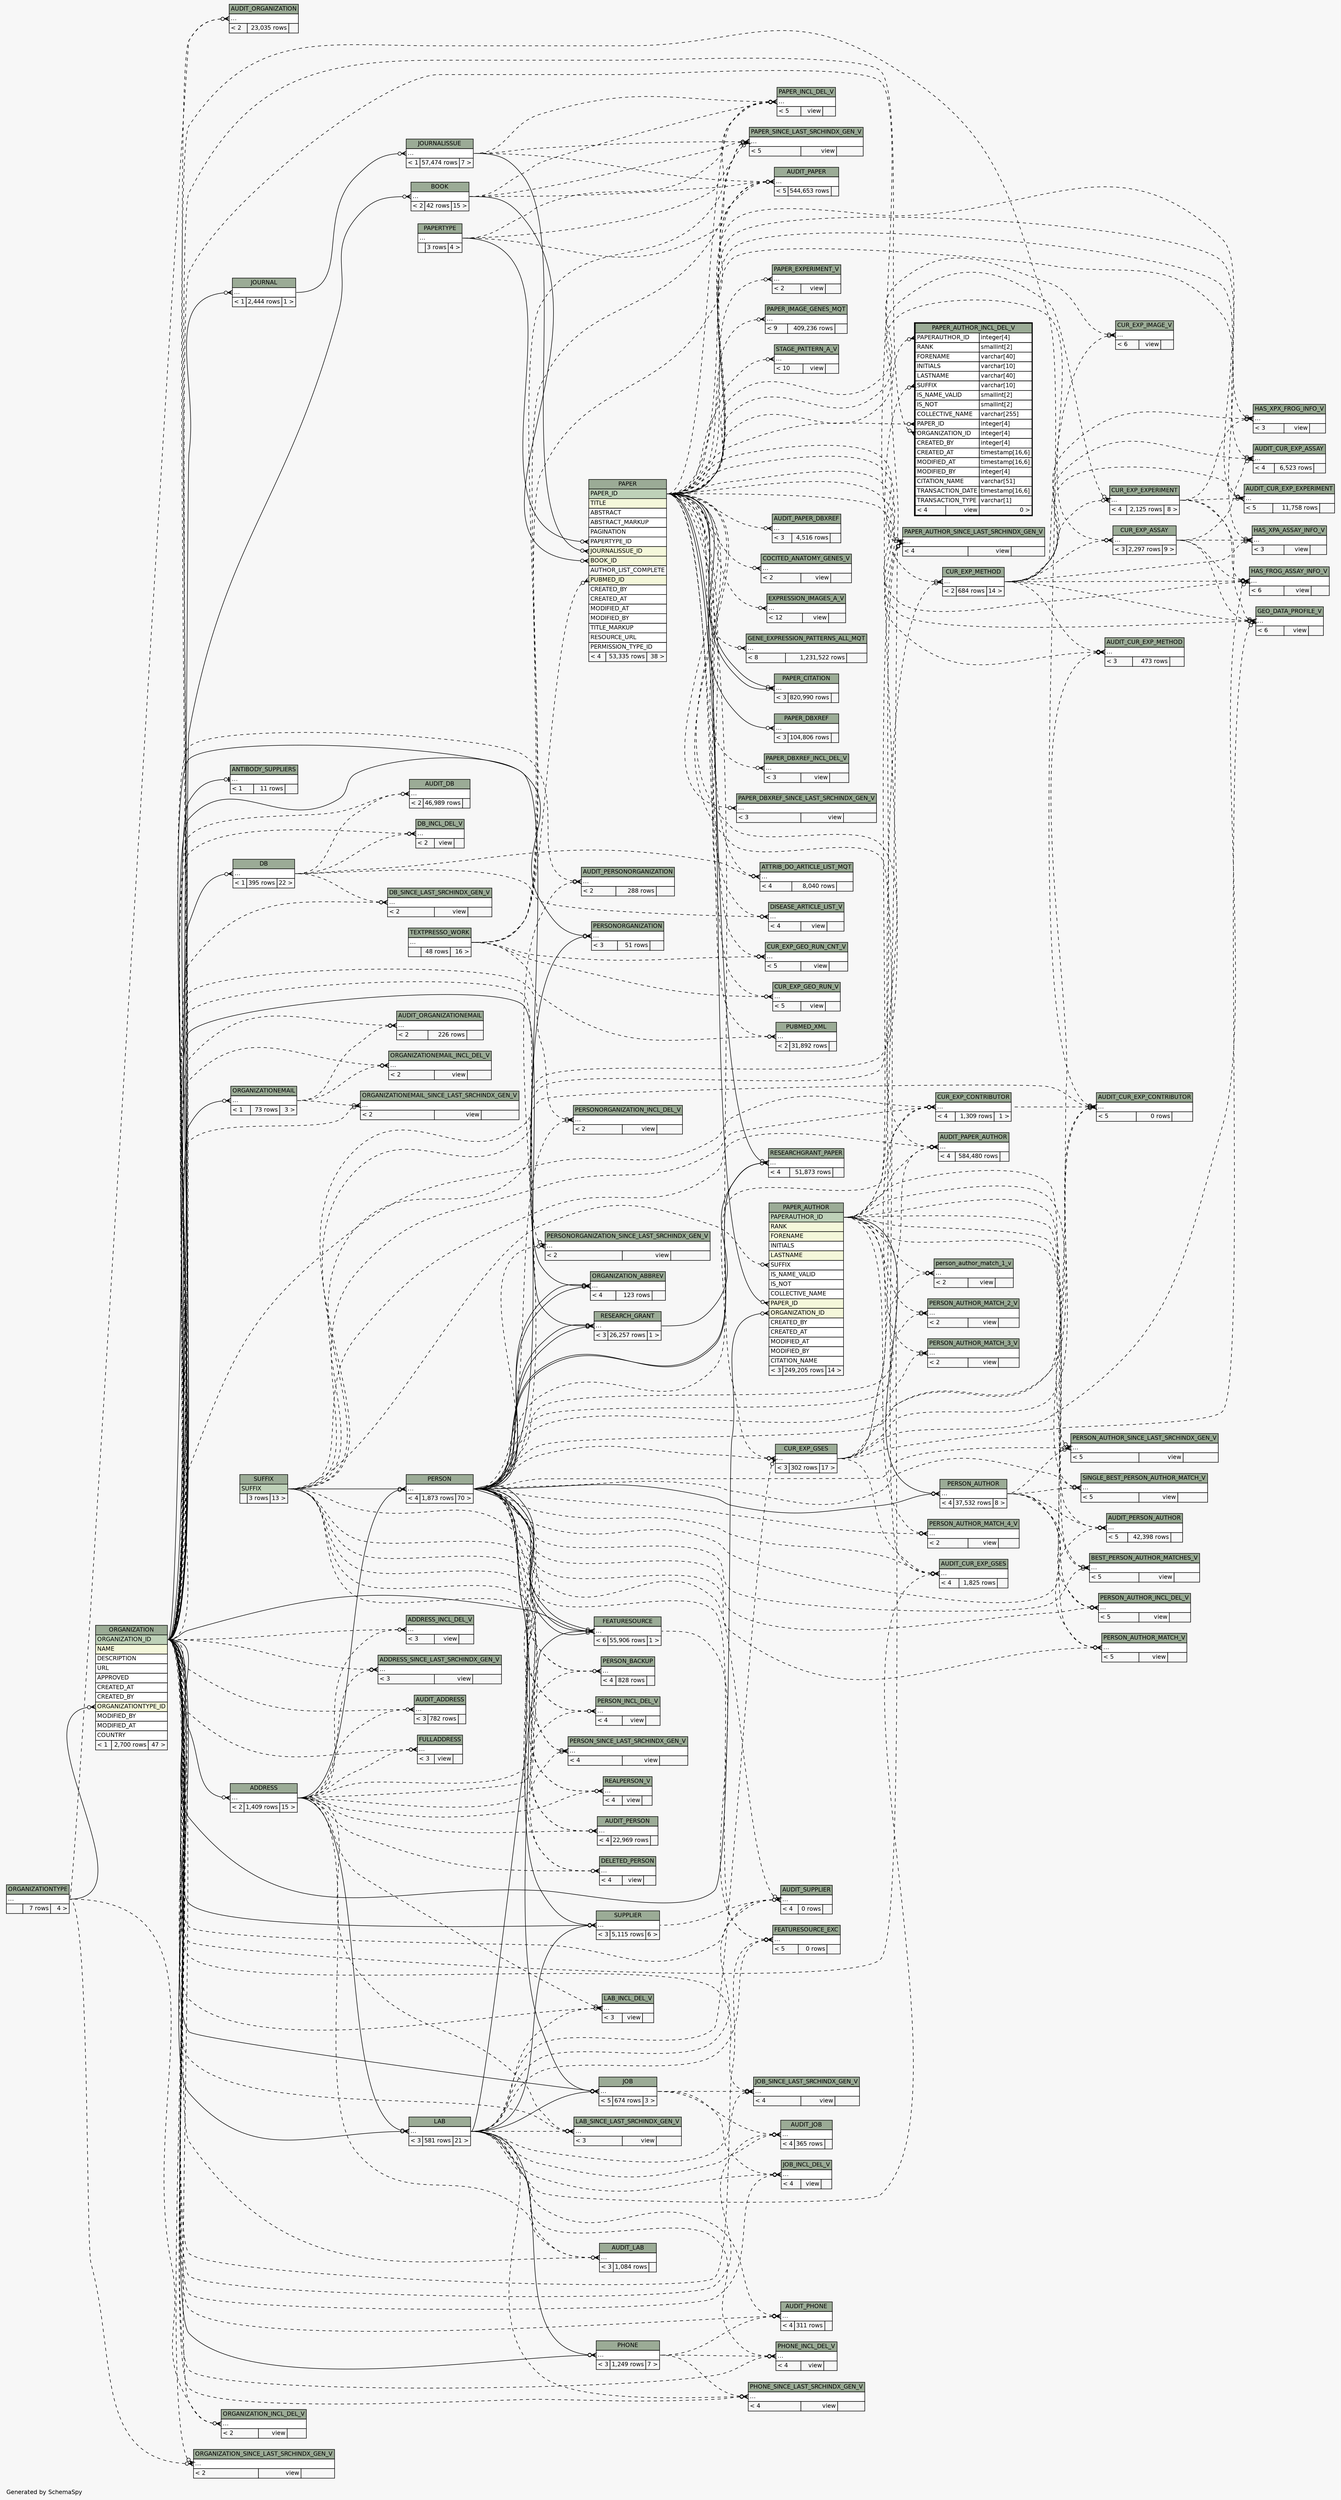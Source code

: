 // dot 2.38.0 on Windows 10 10.0
// SchemaSpy rev Unknown
digraph "impliedTwoDegreesRelationshipsDiagram" {
  graph [
    rankdir="RL"
    bgcolor="#f7f7f7"
    label="\nGenerated by SchemaSpy"
    labeljust="l"
    nodesep="0.18"
    ranksep="0.46"
    fontname="Helvetica"
    fontsize="11"
  ];
  node [
    fontname="Helvetica"
    fontsize="11"
    shape="plaintext"
  ];
  edge [
    arrowsize="0.8"
  ];
  "ADDRESS":"elipses":w -> "ORGANIZATION":"ORGANIZATION_ID":e [arrowhead=none dir=back arrowtail=crowodot];
  "ADDRESS_INCL_DEL_V":"elipses":w -> "ADDRESS":"elipses":e [arrowhead=none dir=back arrowtail=crowodot style=dashed];
  "ADDRESS_INCL_DEL_V":"elipses":w -> "ORGANIZATION":"ORGANIZATION_ID":e [arrowhead=none dir=back arrowtail=crowodot style=dashed];
  "ADDRESS_SINCE_LAST_SRCHINDX_GEN_V":"elipses":w -> "ADDRESS":"elipses":e [arrowhead=none dir=back arrowtail=crowodot style=dashed];
  "ADDRESS_SINCE_LAST_SRCHINDX_GEN_V":"elipses":w -> "ORGANIZATION":"ORGANIZATION_ID":e [arrowhead=none dir=back arrowtail=crowodot style=dashed];
  "ANTIBODY_SUPPLIERS":"elipses":w -> "ORGANIZATION":"ORGANIZATION_ID":e [arrowhead=none dir=back arrowtail=teeodot];
  "ATTRIB_DO_ARTICLE_LIST_MQT":"elipses":w -> "DB":"elipses":e [arrowhead=none dir=back arrowtail=crowodot style=dashed];
  "ATTRIB_DO_ARTICLE_LIST_MQT":"elipses":w -> "PAPER":"PAPER_ID":e [arrowhead=none dir=back arrowtail=crowodot style=dashed];
  "AUDIT_ADDRESS":"elipses":w -> "ADDRESS":"elipses":e [arrowhead=none dir=back arrowtail=crowodot style=dashed];
  "AUDIT_ADDRESS":"elipses":w -> "ORGANIZATION":"ORGANIZATION_ID":e [arrowhead=none dir=back arrowtail=crowodot style=dashed];
  "AUDIT_CUR_EXP_ASSAY":"elipses":w -> "CUR_EXP_ASSAY":"elipses":e [arrowhead=none dir=back arrowtail=crowodot style=dashed];
  "AUDIT_CUR_EXP_ASSAY":"elipses":w -> "CUR_EXP_METHOD":"elipses":e [arrowhead=none dir=back arrowtail=crowodot style=dashed];
  "AUDIT_CUR_EXP_ASSAY":"elipses":w -> "PAPER":"PAPER_ID":e [arrowhead=none dir=back arrowtail=crowodot style=dashed];
  "AUDIT_CUR_EXP_CONTRIBUTOR":"elipses":w -> "CUR_EXP_CONTRIBUTOR":"elipses":e [arrowhead=none dir=back arrowtail=crowodot style=dashed];
  "AUDIT_CUR_EXP_CONTRIBUTOR":"elipses":w -> "CUR_EXP_GSES":"elipses":e [arrowhead=none dir=back arrowtail=crowodot style=dashed];
  "AUDIT_CUR_EXP_CONTRIBUTOR":"elipses":w -> "ORGANIZATION":"ORGANIZATION_ID":e [arrowhead=none dir=back arrowtail=crowodot style=dashed];
  "AUDIT_CUR_EXP_CONTRIBUTOR":"elipses":w -> "PERSON":"elipses":e [arrowhead=none dir=back arrowtail=crowodot style=dashed];
  "AUDIT_CUR_EXP_CONTRIBUTOR":"elipses":w -> "SUFFIX":"SUFFIX":e [arrowhead=none dir=back arrowtail=crowodot style=dashed];
  "AUDIT_CUR_EXP_EXPERIMENT":"elipses":w -> "CUR_EXP_METHOD":"elipses":e [arrowhead=none dir=back arrowtail=crowodot style=dashed];
  "AUDIT_CUR_EXP_EXPERIMENT":"elipses":w -> "CUR_EXP_EXPERIMENT":"elipses":e [arrowhead=none dir=back arrowtail=crowodot style=dashed];
  "AUDIT_CUR_EXP_EXPERIMENT":"elipses":w -> "PAPER":"PAPER_ID":e [arrowhead=none dir=back arrowtail=crowodot style=dashed];
  "AUDIT_CUR_EXP_GSES":"elipses":w -> "CUR_EXP_GSES":"elipses":e [arrowhead=none dir=back arrowtail=crowodot style=dashed];
  "AUDIT_CUR_EXP_GSES":"elipses":w -> "LAB":"elipses":e [arrowhead=none dir=back arrowtail=crowodot style=dashed];
  "AUDIT_CUR_EXP_GSES":"elipses":w -> "PAPER":"PAPER_ID":e [arrowhead=none dir=back arrowtail=crowodot style=dashed];
  "AUDIT_CUR_EXP_GSES":"elipses":w -> "PERSON":"elipses":e [arrowhead=none dir=back arrowtail=crowodot style=dashed];
  "AUDIT_CUR_EXP_METHOD":"elipses":w -> "CUR_EXP_METHOD":"elipses":e [arrowhead=none dir=back arrowtail=crowodot style=dashed];
  "AUDIT_CUR_EXP_METHOD":"elipses":w -> "CUR_EXP_GSES":"elipses":e [arrowhead=none dir=back arrowtail=crowodot style=dashed];
  "AUDIT_CUR_EXP_METHOD":"elipses":w -> "PAPER":"PAPER_ID":e [arrowhead=none dir=back arrowtail=crowodot style=dashed];
  "AUDIT_DB":"elipses":w -> "DB":"elipses":e [arrowhead=none dir=back arrowtail=crowodot style=dashed];
  "AUDIT_DB":"elipses":w -> "ORGANIZATION":"ORGANIZATION_ID":e [arrowhead=none dir=back arrowtail=crowodot style=dashed];
  "AUDIT_JOB":"elipses":w -> "JOB":"elipses":e [arrowhead=none dir=back arrowtail=crowodot style=dashed];
  "AUDIT_JOB":"elipses":w -> "LAB":"elipses":e [arrowhead=none dir=back arrowtail=crowodot style=dashed];
  "AUDIT_JOB":"elipses":w -> "ORGANIZATION":"ORGANIZATION_ID":e [arrowhead=none dir=back arrowtail=crowodot style=dashed];
  "AUDIT_LAB":"elipses":w -> "ADDRESS":"elipses":e [arrowhead=none dir=back arrowtail=crowodot style=dashed];
  "AUDIT_LAB":"elipses":w -> "LAB":"elipses":e [arrowhead=none dir=back arrowtail=crowodot style=dashed];
  "AUDIT_LAB":"elipses":w -> "ORGANIZATION":"ORGANIZATION_ID":e [arrowhead=none dir=back arrowtail=crowodot style=dashed];
  "AUDIT_ORGANIZATION":"elipses":w -> "ORGANIZATION":"ORGANIZATION_ID":e [arrowhead=none dir=back arrowtail=crowodot style=dashed];
  "AUDIT_ORGANIZATION":"elipses":w -> "ORGANIZATIONTYPE":"elipses":e [arrowhead=none dir=back arrowtail=crowodot style=dashed];
  "AUDIT_ORGANIZATIONEMAIL":"elipses":w -> "ORGANIZATION":"ORGANIZATION_ID":e [arrowhead=none dir=back arrowtail=crowodot style=dashed];
  "AUDIT_ORGANIZATIONEMAIL":"elipses":w -> "ORGANIZATIONEMAIL":"elipses":e [arrowhead=none dir=back arrowtail=crowodot style=dashed];
  "AUDIT_PAPER":"elipses":w -> "BOOK":"elipses":e [arrowhead=none dir=back arrowtail=crowodot style=dashed];
  "AUDIT_PAPER":"elipses":w -> "JOURNALISSUE":"elipses":e [arrowhead=none dir=back arrowtail=crowodot style=dashed];
  "AUDIT_PAPER":"elipses":w -> "PAPER":"PAPER_ID":e [arrowhead=none dir=back arrowtail=crowodot style=dashed];
  "AUDIT_PAPER":"elipses":w -> "PAPERTYPE":"elipses":e [arrowhead=none dir=back arrowtail=crowodot style=dashed];
  "AUDIT_PAPER":"elipses":w -> "TEXTPRESSO_WORK":"elipses":e [arrowhead=none dir=back arrowtail=crowodot style=dashed];
  "AUDIT_PAPER_AUTHOR":"elipses":w -> "ORGANIZATION":"ORGANIZATION_ID":e [arrowhead=none dir=back arrowtail=crowodot style=dashed];
  "AUDIT_PAPER_AUTHOR":"elipses":w -> "PAPER":"PAPER_ID":e [arrowhead=none dir=back arrowtail=crowodot style=dashed];
  "AUDIT_PAPER_AUTHOR":"elipses":w -> "PAPER_AUTHOR":"PAPERAUTHOR_ID":e [arrowhead=none dir=back arrowtail=crowodot style=dashed];
  "AUDIT_PAPER_AUTHOR":"elipses":w -> "SUFFIX":"SUFFIX":e [arrowhead=none dir=back arrowtail=crowodot style=dashed];
  "AUDIT_PAPER_DBXREF":"elipses":w -> "PAPER":"PAPER_ID":e [arrowhead=none dir=back arrowtail=crowodot style=dashed];
  "AUDIT_PERSON":"elipses":w -> "ADDRESS":"elipses":e [arrowhead=none dir=back arrowtail=crowodot style=dashed];
  "AUDIT_PERSON":"elipses":w -> "PERSON":"elipses":e [arrowhead=none dir=back arrowtail=crowodot style=dashed];
  "AUDIT_PERSON":"elipses":w -> "SUFFIX":"SUFFIX":e [arrowhead=none dir=back arrowtail=crowodot style=dashed];
  "AUDIT_PERSON_AUTHOR":"elipses":w -> "PAPER_AUTHOR":"PAPERAUTHOR_ID":e [arrowhead=none dir=back arrowtail=crowodot style=dashed];
  "AUDIT_PERSON_AUTHOR":"elipses":w -> "PERSON":"elipses":e [arrowhead=none dir=back arrowtail=crowodot style=dashed];
  "AUDIT_PERSON_AUTHOR":"elipses":w -> "PERSON_AUTHOR":"elipses":e [arrowhead=none dir=back arrowtail=crowodot style=dashed];
  "AUDIT_PERSONORGANIZATION":"elipses":w -> "ORGANIZATION":"ORGANIZATION_ID":e [arrowhead=none dir=back arrowtail=crowodot style=dashed];
  "AUDIT_PERSONORGANIZATION":"elipses":w -> "PERSON":"elipses":e [arrowhead=none dir=back arrowtail=crowodot style=dashed];
  "AUDIT_PHONE":"elipses":w -> "LAB":"elipses":e [arrowhead=none dir=back arrowtail=crowodot style=dashed];
  "AUDIT_PHONE":"elipses":w -> "ORGANIZATION":"ORGANIZATION_ID":e [arrowhead=none dir=back arrowtail=crowodot style=dashed];
  "AUDIT_PHONE":"elipses":w -> "PHONE":"elipses":e [arrowhead=none dir=back arrowtail=crowodot style=dashed];
  "AUDIT_SUPPLIER":"elipses":w -> "LAB":"elipses":e [arrowhead=none dir=back arrowtail=crowodot style=dashed];
  "AUDIT_SUPPLIER":"elipses":w -> "ORGANIZATION":"ORGANIZATION_ID":e [arrowhead=none dir=back arrowtail=crowodot style=dashed];
  "AUDIT_SUPPLIER":"elipses":w -> "PERSON":"elipses":e [arrowhead=none dir=back arrowtail=crowodot style=dashed];
  "AUDIT_SUPPLIER":"elipses":w -> "SUPPLIER":"elipses":e [arrowhead=none dir=back arrowtail=crowodot style=dashed];
  "BEST_PERSON_AUTHOR_MATCHES_V":"elipses":w -> "PAPER_AUTHOR":"PAPERAUTHOR_ID":e [arrowhead=none dir=back arrowtail=crowodot style=dashed];
  "BEST_PERSON_AUTHOR_MATCHES_V":"elipses":w -> "PERSON":"elipses":e [arrowhead=none dir=back arrowtail=crowodot style=dashed];
  "BEST_PERSON_AUTHOR_MATCHES_V":"elipses":w -> "PERSON_AUTHOR":"elipses":e [arrowhead=none dir=back arrowtail=crowodot style=dashed];
  "BOOK":"elipses":w -> "ORGANIZATION":"ORGANIZATION_ID":e [arrowhead=none dir=back arrowtail=crowodot];
  "COCITED_ANATOMY_GENES_V":"elipses":w -> "PAPER":"PAPER_ID":e [arrowhead=none dir=back arrowtail=crowodot style=dashed];
  "CUR_EXP_ASSAY":"elipses":w -> "CUR_EXP_METHOD":"elipses":e [arrowhead=none dir=back arrowtail=crowodot style=dashed];
  "CUR_EXP_ASSAY":"elipses":w -> "PAPER":"PAPER_ID":e [arrowhead=none dir=back arrowtail=crowodot style=dashed];
  "CUR_EXP_CONTRIBUTOR":"elipses":w -> "CUR_EXP_GSES":"elipses":e [arrowhead=none dir=back arrowtail=crowodot style=dashed];
  "CUR_EXP_CONTRIBUTOR":"elipses":w -> "ORGANIZATION":"ORGANIZATION_ID":e [arrowhead=none dir=back arrowtail=crowodot style=dashed];
  "CUR_EXP_CONTRIBUTOR":"elipses":w -> "PERSON":"elipses":e [arrowhead=none dir=back arrowtail=crowodot style=dashed];
  "CUR_EXP_CONTRIBUTOR":"elipses":w -> "SUFFIX":"SUFFIX":e [arrowhead=none dir=back arrowtail=crowodot style=dashed];
  "CUR_EXP_EXPERIMENT":"elipses":w -> "CUR_EXP_METHOD":"elipses":e [arrowhead=none dir=back arrowtail=crowodot style=dashed];
  "CUR_EXP_EXPERIMENT":"elipses":w -> "PAPER":"PAPER_ID":e [arrowhead=none dir=back arrowtail=crowodot style=dashed];
  "CUR_EXP_GEO_RUN_CNT_V":"elipses":w -> "PAPER":"PAPER_ID":e [arrowhead=none dir=back arrowtail=crowodot style=dashed];
  "CUR_EXP_GEO_RUN_CNT_V":"elipses":w -> "TEXTPRESSO_WORK":"elipses":e [arrowhead=none dir=back arrowtail=crowodot style=dashed];
  "CUR_EXP_GEO_RUN_V":"elipses":w -> "PAPER":"PAPER_ID":e [arrowhead=none dir=back arrowtail=crowodot style=dashed];
  "CUR_EXP_GEO_RUN_V":"elipses":w -> "TEXTPRESSO_WORK":"elipses":e [arrowhead=none dir=back arrowtail=crowodot style=dashed];
  "CUR_EXP_GSES":"elipses":w -> "LAB":"elipses":e [arrowhead=none dir=back arrowtail=crowodot style=dashed];
  "CUR_EXP_GSES":"elipses":w -> "PAPER":"PAPER_ID":e [arrowhead=none dir=back arrowtail=crowodot style=dashed];
  "CUR_EXP_GSES":"elipses":w -> "PERSON":"elipses":e [arrowhead=none dir=back arrowtail=crowodot style=dashed];
  "CUR_EXP_IMAGE_V":"elipses":w -> "CUR_EXP_METHOD":"elipses":e [arrowhead=none dir=back arrowtail=crowodot style=dashed];
  "CUR_EXP_IMAGE_V":"elipses":w -> "PAPER":"PAPER_ID":e [arrowhead=none dir=back arrowtail=crowodot style=dashed];
  "CUR_EXP_METHOD":"elipses":w -> "CUR_EXP_GSES":"elipses":e [arrowhead=none dir=back arrowtail=crowodot style=dashed];
  "CUR_EXP_METHOD":"elipses":w -> "PAPER":"PAPER_ID":e [arrowhead=none dir=back arrowtail=crowodot style=dashed];
  "DB":"elipses":w -> "ORGANIZATION":"ORGANIZATION_ID":e [arrowhead=none dir=back arrowtail=crowodot];
  "DB_INCL_DEL_V":"elipses":w -> "DB":"elipses":e [arrowhead=none dir=back arrowtail=crowodot style=dashed];
  "DB_INCL_DEL_V":"elipses":w -> "ORGANIZATION":"ORGANIZATION_ID":e [arrowhead=none dir=back arrowtail=crowodot style=dashed];
  "DB_SINCE_LAST_SRCHINDX_GEN_V":"elipses":w -> "DB":"elipses":e [arrowhead=none dir=back arrowtail=crowodot style=dashed];
  "DB_SINCE_LAST_SRCHINDX_GEN_V":"elipses":w -> "ORGANIZATION":"ORGANIZATION_ID":e [arrowhead=none dir=back arrowtail=crowodot style=dashed];
  "DELETED_PERSON":"elipses":w -> "ADDRESS":"elipses":e [arrowhead=none dir=back arrowtail=crowodot style=dashed];
  "DELETED_PERSON":"elipses":w -> "PERSON":"elipses":e [arrowhead=none dir=back arrowtail=crowodot style=dashed];
  "DELETED_PERSON":"elipses":w -> "SUFFIX":"SUFFIX":e [arrowhead=none dir=back arrowtail=crowodot style=dashed];
  "DISEASE_ARTICLE_LIST_V":"elipses":w -> "DB":"elipses":e [arrowhead=none dir=back arrowtail=crowodot style=dashed];
  "DISEASE_ARTICLE_LIST_V":"elipses":w -> "PAPER":"PAPER_ID":e [arrowhead=none dir=back arrowtail=crowodot style=dashed];
  "EXPRESSION_IMAGES_A_V":"elipses":w -> "PAPER":"PAPER_ID":e [arrowhead=none dir=back arrowtail=crowodot style=dashed];
  "FEATURESOURCE":"elipses":w -> "PERSON":"elipses":e [arrowhead=none dir=back arrowtail=crowodot];
  "FEATURESOURCE":"elipses":w -> "LAB":"elipses":e [arrowhead=none dir=back arrowtail=crowodot];
  "FEATURESOURCE":"elipses":w -> "PERSON":"elipses":e [arrowhead=none dir=back arrowtail=crowodot];
  "FEATURESOURCE":"elipses":w -> "ORGANIZATION":"ORGANIZATION_ID":e [arrowhead=none dir=back arrowtail=crowodot];
  "FEATURESOURCE":"elipses":w -> "PERSON":"elipses":e [arrowhead=none dir=back arrowtail=crowodot];
  "FEATURESOURCE_EXC":"elipses":w -> "FEATURESOURCE":"elipses":e [arrowhead=none dir=back arrowtail=crowodot style=dashed];
  "FEATURESOURCE_EXC":"elipses":w -> "LAB":"elipses":e [arrowhead=none dir=back arrowtail=crowodot style=dashed];
  "FEATURESOURCE_EXC":"elipses":w -> "ORGANIZATION":"ORGANIZATION_ID":e [arrowhead=none dir=back arrowtail=crowodot style=dashed];
  "FEATURESOURCE_EXC":"elipses":w -> "PERSON":"elipses":e [arrowhead=none dir=back arrowtail=crowodot style=dashed];
  "FULLADDRESS":"elipses":w -> "ADDRESS":"elipses":e [arrowhead=none dir=back arrowtail=crowodot style=dashed];
  "FULLADDRESS":"elipses":w -> "ORGANIZATION":"ORGANIZATION_ID":e [arrowhead=none dir=back arrowtail=crowodot style=dashed];
  "GENE_EXPRESSION_PATTERNS_ALL_MQT":"elipses":w -> "PAPER":"PAPER_ID":e [arrowhead=none dir=back arrowtail=crowodot style=dashed];
  "GEO_DATA_PROFILE_V":"elipses":w -> "CUR_EXP_ASSAY":"elipses":e [arrowhead=none dir=back arrowtail=crowodot style=dashed];
  "GEO_DATA_PROFILE_V":"elipses":w -> "CUR_EXP_METHOD":"elipses":e [arrowhead=none dir=back arrowtail=crowodot style=dashed];
  "GEO_DATA_PROFILE_V":"elipses":w -> "CUR_EXP_EXPERIMENT":"elipses":e [arrowhead=none dir=back arrowtail=crowodot style=dashed];
  "GEO_DATA_PROFILE_V":"elipses":w -> "CUR_EXP_GSES":"elipses":e [arrowhead=none dir=back arrowtail=crowodot style=dashed];
  "GEO_DATA_PROFILE_V":"elipses":w -> "PAPER":"PAPER_ID":e [arrowhead=none dir=back arrowtail=crowodot style=dashed];
  "HAS_FROG_ASSAY_INFO_V":"elipses":w -> "CUR_EXP_ASSAY":"elipses":e [arrowhead=none dir=back arrowtail=crowodot style=dashed];
  "HAS_FROG_ASSAY_INFO_V":"elipses":w -> "CUR_EXP_METHOD":"elipses":e [arrowhead=none dir=back arrowtail=crowodot style=dashed];
  "HAS_FROG_ASSAY_INFO_V":"elipses":w -> "CUR_EXP_EXPERIMENT":"elipses":e [arrowhead=none dir=back arrowtail=crowodot style=dashed];
  "HAS_FROG_ASSAY_INFO_V":"elipses":w -> "CUR_EXP_GSES":"elipses":e [arrowhead=none dir=back arrowtail=crowodot style=dashed];
  "HAS_FROG_ASSAY_INFO_V":"elipses":w -> "PAPER":"PAPER_ID":e [arrowhead=none dir=back arrowtail=crowodot style=dashed];
  "HAS_XPA_ASSAY_INFO_V":"elipses":w -> "CUR_EXP_ASSAY":"elipses":e [arrowhead=none dir=back arrowtail=crowodot style=dashed];
  "HAS_XPA_ASSAY_INFO_V":"elipses":w -> "CUR_EXP_METHOD":"elipses":e [arrowhead=none dir=back arrowtail=crowodot style=dashed];
  "HAS_XPA_ASSAY_INFO_V":"elipses":w -> "PAPER":"PAPER_ID":e [arrowhead=none dir=back arrowtail=crowodot style=dashed];
  "HAS_XPX_FROG_INFO_V":"elipses":w -> "CUR_EXP_METHOD":"elipses":e [arrowhead=none dir=back arrowtail=crowodot style=dashed];
  "HAS_XPX_FROG_INFO_V":"elipses":w -> "CUR_EXP_EXPERIMENT":"elipses":e [arrowhead=none dir=back arrowtail=crowodot style=dashed];
  "HAS_XPX_FROG_INFO_V":"elipses":w -> "PAPER":"PAPER_ID":e [arrowhead=none dir=back arrowtail=crowodot style=dashed];
  "JOB":"elipses":w -> "PERSON":"elipses":e [arrowhead=none dir=back arrowtail=crowodot];
  "JOB":"elipses":w -> "LAB":"elipses":e [arrowhead=none dir=back arrowtail=crowodot];
  "JOB":"elipses":w -> "ORGANIZATION":"ORGANIZATION_ID":e [arrowhead=none dir=back arrowtail=crowodot];
  "JOB_INCL_DEL_V":"elipses":w -> "JOB":"elipses":e [arrowhead=none dir=back arrowtail=crowodot style=dashed];
  "JOB_INCL_DEL_V":"elipses":w -> "LAB":"elipses":e [arrowhead=none dir=back arrowtail=crowodot style=dashed];
  "JOB_INCL_DEL_V":"elipses":w -> "ORGANIZATION":"ORGANIZATION_ID":e [arrowhead=none dir=back arrowtail=crowodot style=dashed];
  "JOB_SINCE_LAST_SRCHINDX_GEN_V":"elipses":w -> "JOB":"elipses":e [arrowhead=none dir=back arrowtail=crowodot style=dashed];
  "JOB_SINCE_LAST_SRCHINDX_GEN_V":"elipses":w -> "LAB":"elipses":e [arrowhead=none dir=back arrowtail=crowodot style=dashed];
  "JOB_SINCE_LAST_SRCHINDX_GEN_V":"elipses":w -> "ORGANIZATION":"ORGANIZATION_ID":e [arrowhead=none dir=back arrowtail=crowodot style=dashed];
  "JOURNAL":"elipses":w -> "ORGANIZATION":"ORGANIZATION_ID":e [arrowhead=none dir=back arrowtail=crowodot];
  "JOURNALISSUE":"elipses":w -> "JOURNAL":"elipses":e [arrowhead=none dir=back arrowtail=crowodot];
  "LAB":"elipses":w -> "ADDRESS":"elipses":e [arrowhead=none dir=back arrowtail=crowodot];
  "LAB":"elipses":w -> "ORGANIZATION":"ORGANIZATION_ID":e [arrowhead=none dir=back arrowtail=crowodot];
  "LAB_INCL_DEL_V":"elipses":w -> "ADDRESS":"elipses":e [arrowhead=none dir=back arrowtail=crowodot style=dashed];
  "LAB_INCL_DEL_V":"elipses":w -> "LAB":"elipses":e [arrowhead=none dir=back arrowtail=crowodot style=dashed];
  "LAB_INCL_DEL_V":"elipses":w -> "ORGANIZATION":"ORGANIZATION_ID":e [arrowhead=none dir=back arrowtail=crowodot style=dashed];
  "LAB_SINCE_LAST_SRCHINDX_GEN_V":"elipses":w -> "ADDRESS":"elipses":e [arrowhead=none dir=back arrowtail=crowodot style=dashed];
  "LAB_SINCE_LAST_SRCHINDX_GEN_V":"elipses":w -> "LAB":"elipses":e [arrowhead=none dir=back arrowtail=crowodot style=dashed];
  "LAB_SINCE_LAST_SRCHINDX_GEN_V":"elipses":w -> "ORGANIZATION":"ORGANIZATION_ID":e [arrowhead=none dir=back arrowtail=crowodot style=dashed];
  "ORGANIZATION":"ORGANIZATIONTYPE_ID":w -> "ORGANIZATIONTYPE":"elipses":e [arrowhead=none dir=back arrowtail=crowodot];
  "ORGANIZATION_ABBREV":"elipses":w -> "PERSON":"elipses":e [arrowhead=none dir=back arrowtail=crowodot];
  "ORGANIZATION_ABBREV":"elipses":w -> "PERSON":"elipses":e [arrowhead=none dir=back arrowtail=crowodot];
  "ORGANIZATION_ABBREV":"elipses":w -> "ORGANIZATION":"ORGANIZATION_ID":e [arrowhead=none dir=back arrowtail=crowodot];
  "ORGANIZATION_INCL_DEL_V":"elipses":w -> "ORGANIZATION":"ORGANIZATION_ID":e [arrowhead=none dir=back arrowtail=crowodot style=dashed];
  "ORGANIZATION_INCL_DEL_V":"elipses":w -> "ORGANIZATIONTYPE":"elipses":e [arrowhead=none dir=back arrowtail=crowodot style=dashed];
  "ORGANIZATION_SINCE_LAST_SRCHINDX_GEN_V":"elipses":w -> "ORGANIZATION":"ORGANIZATION_ID":e [arrowhead=none dir=back arrowtail=crowodot style=dashed];
  "ORGANIZATION_SINCE_LAST_SRCHINDX_GEN_V":"elipses":w -> "ORGANIZATIONTYPE":"elipses":e [arrowhead=none dir=back arrowtail=crowodot style=dashed];
  "ORGANIZATIONEMAIL":"elipses":w -> "ORGANIZATION":"ORGANIZATION_ID":e [arrowhead=none dir=back arrowtail=crowodot];
  "ORGANIZATIONEMAIL_INCL_DEL_V":"elipses":w -> "ORGANIZATION":"ORGANIZATION_ID":e [arrowhead=none dir=back arrowtail=crowodot style=dashed];
  "ORGANIZATIONEMAIL_INCL_DEL_V":"elipses":w -> "ORGANIZATIONEMAIL":"elipses":e [arrowhead=none dir=back arrowtail=crowodot style=dashed];
  "ORGANIZATIONEMAIL_SINCE_LAST_SRCHINDX_GEN_V":"elipses":w -> "ORGANIZATION":"ORGANIZATION_ID":e [arrowhead=none dir=back arrowtail=crowodot style=dashed];
  "ORGANIZATIONEMAIL_SINCE_LAST_SRCHINDX_GEN_V":"elipses":w -> "ORGANIZATIONEMAIL":"elipses":e [arrowhead=none dir=back arrowtail=crowodot style=dashed];
  "PAPER":"BOOK_ID":w -> "BOOK":"elipses":e [arrowhead=none dir=back arrowtail=crowodot];
  "PAPER":"JOURNALISSUE_ID":w -> "JOURNALISSUE":"elipses":e [arrowhead=none dir=back arrowtail=crowodot];
  "PAPER":"PAPERTYPE_ID":w -> "PAPERTYPE":"elipses":e [arrowhead=none dir=back arrowtail=crowodot];
  "PAPER":"PUBMED_ID":w -> "TEXTPRESSO_WORK":"elipses":e [arrowhead=none dir=back arrowtail=crowodot style=dashed];
  "PAPER_AUTHOR":"ORGANIZATION_ID":w -> "ORGANIZATION":"ORGANIZATION_ID":e [arrowhead=none dir=back arrowtail=crowodot];
  "PAPER_AUTHOR":"PAPER_ID":w -> "PAPER":"PAPER_ID":e [arrowhead=none dir=back arrowtail=crowodot];
  "PAPER_AUTHOR":"SUFFIX":w -> "SUFFIX":"SUFFIX":e [arrowhead=none dir=back arrowtail=crowodot style=dashed];
  "PAPER_AUTHOR_INCL_DEL_V":"ORGANIZATION_ID":w -> "ORGANIZATION":"ORGANIZATION_ID":e [arrowhead=none dir=back arrowtail=crowodot style=dashed];
  "PAPER_AUTHOR_INCL_DEL_V":"PAPER_ID":w -> "PAPER":"PAPER_ID":e [arrowhead=none dir=back arrowtail=crowodot style=dashed];
  "PAPER_AUTHOR_INCL_DEL_V":"PAPERAUTHOR_ID":w -> "PAPER_AUTHOR":"PAPERAUTHOR_ID":e [arrowhead=none dir=back arrowtail=crowodot style=dashed];
  "PAPER_AUTHOR_INCL_DEL_V":"SUFFIX":w -> "SUFFIX":"SUFFIX":e [arrowhead=none dir=back arrowtail=crowodot style=dashed];
  "PAPER_AUTHOR_SINCE_LAST_SRCHINDX_GEN_V":"elipses":w -> "ORGANIZATION":"ORGANIZATION_ID":e [arrowhead=none dir=back arrowtail=crowodot style=dashed];
  "PAPER_AUTHOR_SINCE_LAST_SRCHINDX_GEN_V":"elipses":w -> "PAPER":"PAPER_ID":e [arrowhead=none dir=back arrowtail=crowodot style=dashed];
  "PAPER_AUTHOR_SINCE_LAST_SRCHINDX_GEN_V":"elipses":w -> "PAPER_AUTHOR":"PAPERAUTHOR_ID":e [arrowhead=none dir=back arrowtail=crowodot style=dashed];
  "PAPER_AUTHOR_SINCE_LAST_SRCHINDX_GEN_V":"elipses":w -> "SUFFIX":"SUFFIX":e [arrowhead=none dir=back arrowtail=crowodot style=dashed];
  "PAPER_CITATION":"elipses":w -> "PAPER":"PAPER_ID":e [arrowhead=none dir=back arrowtail=crowodot];
  "PAPER_CITATION":"elipses":w -> "PAPER":"PAPER_ID":e [arrowhead=none dir=back arrowtail=crowodot];
  "PAPER_DBXREF":"elipses":w -> "PAPER":"PAPER_ID":e [arrowhead=none dir=back arrowtail=crowodot];
  "PAPER_DBXREF_INCL_DEL_V":"elipses":w -> "PAPER":"PAPER_ID":e [arrowhead=none dir=back arrowtail=crowodot style=dashed];
  "PAPER_DBXREF_SINCE_LAST_SRCHINDX_GEN_V":"elipses":w -> "PAPER":"PAPER_ID":e [arrowhead=none dir=back arrowtail=crowodot style=dashed];
  "PAPER_EXPERIMENT_V":"elipses":w -> "PAPER":"PAPER_ID":e [arrowhead=none dir=back arrowtail=crowodot style=dashed];
  "PAPER_IMAGE_GENES_MQT":"elipses":w -> "PAPER":"PAPER_ID":e [arrowhead=none dir=back arrowtail=crowodot style=dashed];
  "PAPER_INCL_DEL_V":"elipses":w -> "BOOK":"elipses":e [arrowhead=none dir=back arrowtail=crowodot style=dashed];
  "PAPER_INCL_DEL_V":"elipses":w -> "JOURNALISSUE":"elipses":e [arrowhead=none dir=back arrowtail=crowodot style=dashed];
  "PAPER_INCL_DEL_V":"elipses":w -> "PAPER":"PAPER_ID":e [arrowhead=none dir=back arrowtail=crowodot style=dashed];
  "PAPER_INCL_DEL_V":"elipses":w -> "PAPERTYPE":"elipses":e [arrowhead=none dir=back arrowtail=crowodot style=dashed];
  "PAPER_INCL_DEL_V":"elipses":w -> "TEXTPRESSO_WORK":"elipses":e [arrowhead=none dir=back arrowtail=crowodot style=dashed];
  "PAPER_SINCE_LAST_SRCHINDX_GEN_V":"elipses":w -> "BOOK":"elipses":e [arrowhead=none dir=back arrowtail=crowodot style=dashed];
  "PAPER_SINCE_LAST_SRCHINDX_GEN_V":"elipses":w -> "JOURNALISSUE":"elipses":e [arrowhead=none dir=back arrowtail=crowodot style=dashed];
  "PAPER_SINCE_LAST_SRCHINDX_GEN_V":"elipses":w -> "PAPER":"PAPER_ID":e [arrowhead=none dir=back arrowtail=crowodot style=dashed];
  "PAPER_SINCE_LAST_SRCHINDX_GEN_V":"elipses":w -> "PAPERTYPE":"elipses":e [arrowhead=none dir=back arrowtail=crowodot style=dashed];
  "PAPER_SINCE_LAST_SRCHINDX_GEN_V":"elipses":w -> "TEXTPRESSO_WORK":"elipses":e [arrowhead=none dir=back arrowtail=crowodot style=dashed];
  "PERSON":"elipses":w -> "ADDRESS":"elipses":e [arrowhead=none dir=back arrowtail=crowodot];
  "PERSON":"elipses":w -> "SUFFIX":"SUFFIX":e [arrowhead=none dir=back arrowtail=crowodot];
  "PERSON_AUTHOR":"elipses":w -> "PAPER_AUTHOR":"PAPERAUTHOR_ID":e [arrowhead=none dir=back arrowtail=crowodot];
  "PERSON_AUTHOR":"elipses":w -> "PERSON":"elipses":e [arrowhead=none dir=back arrowtail=crowodot];
  "PERSON_AUTHOR_INCL_DEL_V":"elipses":w -> "PAPER_AUTHOR":"PAPERAUTHOR_ID":e [arrowhead=none dir=back arrowtail=crowodot style=dashed];
  "PERSON_AUTHOR_INCL_DEL_V":"elipses":w -> "PERSON":"elipses":e [arrowhead=none dir=back arrowtail=crowodot style=dashed];
  "PERSON_AUTHOR_INCL_DEL_V":"elipses":w -> "PERSON_AUTHOR":"elipses":e [arrowhead=none dir=back arrowtail=crowodot style=dashed];
  "person_author_match_1_v":"elipses":w -> "PAPER_AUTHOR":"PAPERAUTHOR_ID":e [arrowhead=none dir=back arrowtail=crowodot style=dashed];
  "person_author_match_1_v":"elipses":w -> "PERSON":"elipses":e [arrowhead=none dir=back arrowtail=crowodot style=dashed];
  "PERSON_AUTHOR_MATCH_2_V":"elipses":w -> "PAPER_AUTHOR":"PAPERAUTHOR_ID":e [arrowhead=none dir=back arrowtail=crowodot style=dashed];
  "PERSON_AUTHOR_MATCH_2_V":"elipses":w -> "PERSON":"elipses":e [arrowhead=none dir=back arrowtail=crowodot style=dashed];
  "PERSON_AUTHOR_MATCH_3_V":"elipses":w -> "PAPER_AUTHOR":"PAPERAUTHOR_ID":e [arrowhead=none dir=back arrowtail=crowodot style=dashed];
  "PERSON_AUTHOR_MATCH_3_V":"elipses":w -> "PERSON":"elipses":e [arrowhead=none dir=back arrowtail=crowodot style=dashed];
  "PERSON_AUTHOR_MATCH_4_V":"elipses":w -> "PAPER_AUTHOR":"PAPERAUTHOR_ID":e [arrowhead=none dir=back arrowtail=crowodot style=dashed];
  "PERSON_AUTHOR_MATCH_4_V":"elipses":w -> "PERSON":"elipses":e [arrowhead=none dir=back arrowtail=crowodot style=dashed];
  "PERSON_AUTHOR_MATCH_V":"elipses":w -> "PAPER_AUTHOR":"PAPERAUTHOR_ID":e [arrowhead=none dir=back arrowtail=crowodot style=dashed];
  "PERSON_AUTHOR_MATCH_V":"elipses":w -> "PERSON":"elipses":e [arrowhead=none dir=back arrowtail=crowodot style=dashed];
  "PERSON_AUTHOR_MATCH_V":"elipses":w -> "PERSON_AUTHOR":"elipses":e [arrowhead=none dir=back arrowtail=crowodot style=dashed];
  "PERSON_AUTHOR_SINCE_LAST_SRCHINDX_GEN_V":"elipses":w -> "PAPER_AUTHOR":"PAPERAUTHOR_ID":e [arrowhead=none dir=back arrowtail=crowodot style=dashed];
  "PERSON_AUTHOR_SINCE_LAST_SRCHINDX_GEN_V":"elipses":w -> "PERSON":"elipses":e [arrowhead=none dir=back arrowtail=crowodot style=dashed];
  "PERSON_AUTHOR_SINCE_LAST_SRCHINDX_GEN_V":"elipses":w -> "PERSON_AUTHOR":"elipses":e [arrowhead=none dir=back arrowtail=crowodot style=dashed];
  "PERSON_BACKUP":"elipses":w -> "ADDRESS":"elipses":e [arrowhead=none dir=back arrowtail=crowodot style=dashed];
  "PERSON_BACKUP":"elipses":w -> "PERSON":"elipses":e [arrowhead=none dir=back arrowtail=crowodot style=dashed];
  "PERSON_BACKUP":"elipses":w -> "SUFFIX":"SUFFIX":e [arrowhead=none dir=back arrowtail=crowodot style=dashed];
  "PERSON_INCL_DEL_V":"elipses":w -> "ADDRESS":"elipses":e [arrowhead=none dir=back arrowtail=crowodot style=dashed];
  "PERSON_INCL_DEL_V":"elipses":w -> "PERSON":"elipses":e [arrowhead=none dir=back arrowtail=crowodot style=dashed];
  "PERSON_INCL_DEL_V":"elipses":w -> "SUFFIX":"SUFFIX":e [arrowhead=none dir=back arrowtail=crowodot style=dashed];
  "PERSON_SINCE_LAST_SRCHINDX_GEN_V":"elipses":w -> "ADDRESS":"elipses":e [arrowhead=none dir=back arrowtail=crowodot style=dashed];
  "PERSON_SINCE_LAST_SRCHINDX_GEN_V":"elipses":w -> "PERSON":"elipses":e [arrowhead=none dir=back arrowtail=crowodot style=dashed];
  "PERSON_SINCE_LAST_SRCHINDX_GEN_V":"elipses":w -> "SUFFIX":"SUFFIX":e [arrowhead=none dir=back arrowtail=crowodot style=dashed];
  "PERSONORGANIZATION":"elipses":w -> "ORGANIZATION":"ORGANIZATION_ID":e [arrowhead=none dir=back arrowtail=crowodot];
  "PERSONORGANIZATION":"elipses":w -> "PERSON":"elipses":e [arrowhead=none dir=back arrowtail=crowodot];
  "PERSONORGANIZATION_INCL_DEL_V":"elipses":w -> "ORGANIZATION":"ORGANIZATION_ID":e [arrowhead=none dir=back arrowtail=crowodot style=dashed];
  "PERSONORGANIZATION_INCL_DEL_V":"elipses":w -> "PERSON":"elipses":e [arrowhead=none dir=back arrowtail=crowodot style=dashed];
  "PERSONORGANIZATION_SINCE_LAST_SRCHINDX_GEN_V":"elipses":w -> "ORGANIZATION":"ORGANIZATION_ID":e [arrowhead=none dir=back arrowtail=crowodot style=dashed];
  "PERSONORGANIZATION_SINCE_LAST_SRCHINDX_GEN_V":"elipses":w -> "PERSON":"elipses":e [arrowhead=none dir=back arrowtail=crowodot style=dashed];
  "PHONE":"elipses":w -> "LAB":"elipses":e [arrowhead=none dir=back arrowtail=crowodot];
  "PHONE":"elipses":w -> "ORGANIZATION":"ORGANIZATION_ID":e [arrowhead=none dir=back arrowtail=crowodot];
  "PHONE_INCL_DEL_V":"elipses":w -> "LAB":"elipses":e [arrowhead=none dir=back arrowtail=crowodot style=dashed];
  "PHONE_INCL_DEL_V":"elipses":w -> "ORGANIZATION":"ORGANIZATION_ID":e [arrowhead=none dir=back arrowtail=crowodot style=dashed];
  "PHONE_INCL_DEL_V":"elipses":w -> "PHONE":"elipses":e [arrowhead=none dir=back arrowtail=crowodot style=dashed];
  "PHONE_SINCE_LAST_SRCHINDX_GEN_V":"elipses":w -> "LAB":"elipses":e [arrowhead=none dir=back arrowtail=crowodot style=dashed];
  "PHONE_SINCE_LAST_SRCHINDX_GEN_V":"elipses":w -> "ORGANIZATION":"ORGANIZATION_ID":e [arrowhead=none dir=back arrowtail=crowodot style=dashed];
  "PHONE_SINCE_LAST_SRCHINDX_GEN_V":"elipses":w -> "PHONE":"elipses":e [arrowhead=none dir=back arrowtail=crowodot style=dashed];
  "PUBMED_XML":"elipses":w -> "PAPER":"PAPER_ID":e [arrowhead=none dir=back arrowtail=crowodot style=dashed];
  "PUBMED_XML":"elipses":w -> "TEXTPRESSO_WORK":"elipses":e [arrowhead=none dir=back arrowtail=crowodot style=dashed];
  "REALPERSON_V":"elipses":w -> "ADDRESS":"elipses":e [arrowhead=none dir=back arrowtail=crowodot style=dashed];
  "REALPERSON_V":"elipses":w -> "PERSON":"elipses":e [arrowhead=none dir=back arrowtail=crowodot style=dashed];
  "REALPERSON_V":"elipses":w -> "SUFFIX":"SUFFIX":e [arrowhead=none dir=back arrowtail=crowodot style=dashed];
  "RESEARCH_GRANT":"elipses":w -> "PERSON":"elipses":e [arrowhead=none dir=back arrowtail=crowodot];
  "RESEARCH_GRANT":"elipses":w -> "PERSON":"elipses":e [arrowhead=none dir=back arrowtail=crowodot];
  "RESEARCH_GRANT":"elipses":w -> "ORGANIZATION":"ORGANIZATION_ID":e [arrowhead=none dir=back arrowtail=crowodot];
  "RESEARCHGRANT_PAPER":"elipses":w -> "PERSON":"elipses":e [arrowhead=none dir=back arrowtail=crowodot];
  "RESEARCHGRANT_PAPER":"elipses":w -> "PERSON":"elipses":e [arrowhead=none dir=back arrowtail=crowodot];
  "RESEARCHGRANT_PAPER":"elipses":w -> "PAPER":"PAPER_ID":e [arrowhead=none dir=back arrowtail=crowodot];
  "RESEARCHGRANT_PAPER":"elipses":w -> "RESEARCH_GRANT":"elipses":e [arrowhead=none dir=back arrowtail=crowodot];
  "SINGLE_BEST_PERSON_AUTHOR_MATCH_V":"elipses":w -> "PAPER_AUTHOR":"PAPERAUTHOR_ID":e [arrowhead=none dir=back arrowtail=crowodot style=dashed];
  "SINGLE_BEST_PERSON_AUTHOR_MATCH_V":"elipses":w -> "PERSON":"elipses":e [arrowhead=none dir=back arrowtail=crowodot style=dashed];
  "SINGLE_BEST_PERSON_AUTHOR_MATCH_V":"elipses":w -> "PERSON_AUTHOR":"elipses":e [arrowhead=none dir=back arrowtail=crowodot style=dashed];
  "STAGE_PATTERN_A_V":"elipses":w -> "PAPER":"PAPER_ID":e [arrowhead=none dir=back arrowtail=crowodot style=dashed];
  "SUPPLIER":"elipses":w -> "LAB":"elipses":e [arrowhead=none dir=back arrowtail=crowodot];
  "SUPPLIER":"elipses":w -> "ORGANIZATION":"ORGANIZATION_ID":e [arrowhead=none dir=back arrowtail=crowodot];
  "SUPPLIER":"elipses":w -> "PERSON":"elipses":e [arrowhead=none dir=back arrowtail=crowodot];
  "ADDRESS" [
    label=<
    <TABLE BORDER="0" CELLBORDER="1" CELLSPACING="0" BGCOLOR="#ffffff">
      <TR><TD COLSPAN="3" BGCOLOR="#9bab96" ALIGN="CENTER">ADDRESS</TD></TR>
      <TR><TD PORT="elipses" COLSPAN="3" ALIGN="LEFT">...</TD></TR>
      <TR><TD ALIGN="LEFT" BGCOLOR="#f7f7f7">&lt; 2</TD><TD ALIGN="RIGHT" BGCOLOR="#f7f7f7">1,409 rows</TD><TD ALIGN="RIGHT" BGCOLOR="#f7f7f7">15 &gt;</TD></TR>
    </TABLE>>
    URL="ADDRESS.html"
    tooltip="ADDRESS"
  ];
  "ADDRESS_INCL_DEL_V" [
    label=<
    <TABLE BORDER="0" CELLBORDER="1" CELLSPACING="0" BGCOLOR="#ffffff">
      <TR><TD COLSPAN="3" BGCOLOR="#9bab96" ALIGN="CENTER">ADDRESS_INCL_DEL_V</TD></TR>
      <TR><TD PORT="elipses" COLSPAN="3" ALIGN="LEFT">...</TD></TR>
      <TR><TD ALIGN="LEFT" BGCOLOR="#f7f7f7">&lt; 3</TD><TD ALIGN="RIGHT" BGCOLOR="#f7f7f7">view</TD><TD ALIGN="RIGHT" BGCOLOR="#f7f7f7">  </TD></TR>
    </TABLE>>
    URL="ADDRESS_INCL_DEL_V.html"
    tooltip="ADDRESS_INCL_DEL_V"
  ];
  "ADDRESS_SINCE_LAST_SRCHINDX_GEN_V" [
    label=<
    <TABLE BORDER="0" CELLBORDER="1" CELLSPACING="0" BGCOLOR="#ffffff">
      <TR><TD COLSPAN="3" BGCOLOR="#9bab96" ALIGN="CENTER">ADDRESS_SINCE_LAST_SRCHINDX_GEN_V</TD></TR>
      <TR><TD PORT="elipses" COLSPAN="3" ALIGN="LEFT">...</TD></TR>
      <TR><TD ALIGN="LEFT" BGCOLOR="#f7f7f7">&lt; 3</TD><TD ALIGN="RIGHT" BGCOLOR="#f7f7f7">view</TD><TD ALIGN="RIGHT" BGCOLOR="#f7f7f7">  </TD></TR>
    </TABLE>>
    URL="ADDRESS_SINCE_LAST_SRCHINDX_GEN_V.html"
    tooltip="ADDRESS_SINCE_LAST_SRCHINDX_GEN_V"
  ];
  "ANTIBODY_SUPPLIERS" [
    label=<
    <TABLE BORDER="0" CELLBORDER="1" CELLSPACING="0" BGCOLOR="#ffffff">
      <TR><TD COLSPAN="3" BGCOLOR="#9bab96" ALIGN="CENTER">ANTIBODY_SUPPLIERS</TD></TR>
      <TR><TD PORT="elipses" COLSPAN="3" ALIGN="LEFT">...</TD></TR>
      <TR><TD ALIGN="LEFT" BGCOLOR="#f7f7f7">&lt; 1</TD><TD ALIGN="RIGHT" BGCOLOR="#f7f7f7">11 rows</TD><TD ALIGN="RIGHT" BGCOLOR="#f7f7f7">  </TD></TR>
    </TABLE>>
    URL="ANTIBODY_SUPPLIERS.html"
    tooltip="ANTIBODY_SUPPLIERS"
  ];
  "ATTRIB_DO_ARTICLE_LIST_MQT" [
    label=<
    <TABLE BORDER="0" CELLBORDER="1" CELLSPACING="0" BGCOLOR="#ffffff">
      <TR><TD COLSPAN="3" BGCOLOR="#9bab96" ALIGN="CENTER">ATTRIB_DO_ARTICLE_LIST_MQT</TD></TR>
      <TR><TD PORT="elipses" COLSPAN="3" ALIGN="LEFT">...</TD></TR>
      <TR><TD ALIGN="LEFT" BGCOLOR="#f7f7f7">&lt; 4</TD><TD ALIGN="RIGHT" BGCOLOR="#f7f7f7">8,040 rows</TD><TD ALIGN="RIGHT" BGCOLOR="#f7f7f7">  </TD></TR>
    </TABLE>>
    URL="ATTRIB_DO_ARTICLE_LIST_MQT.html"
    tooltip="ATTRIB_DO_ARTICLE_LIST_MQT"
  ];
  "AUDIT_ADDRESS" [
    label=<
    <TABLE BORDER="0" CELLBORDER="1" CELLSPACING="0" BGCOLOR="#ffffff">
      <TR><TD COLSPAN="3" BGCOLOR="#9bab96" ALIGN="CENTER">AUDIT_ADDRESS</TD></TR>
      <TR><TD PORT="elipses" COLSPAN="3" ALIGN="LEFT">...</TD></TR>
      <TR><TD ALIGN="LEFT" BGCOLOR="#f7f7f7">&lt; 3</TD><TD ALIGN="RIGHT" BGCOLOR="#f7f7f7">782 rows</TD><TD ALIGN="RIGHT" BGCOLOR="#f7f7f7">  </TD></TR>
    </TABLE>>
    URL="AUDIT_ADDRESS.html"
    tooltip="AUDIT_ADDRESS"
  ];
  "AUDIT_CUR_EXP_ASSAY" [
    label=<
    <TABLE BORDER="0" CELLBORDER="1" CELLSPACING="0" BGCOLOR="#ffffff">
      <TR><TD COLSPAN="3" BGCOLOR="#9bab96" ALIGN="CENTER">AUDIT_CUR_EXP_ASSAY</TD></TR>
      <TR><TD PORT="elipses" COLSPAN="3" ALIGN="LEFT">...</TD></TR>
      <TR><TD ALIGN="LEFT" BGCOLOR="#f7f7f7">&lt; 4</TD><TD ALIGN="RIGHT" BGCOLOR="#f7f7f7">6,523 rows</TD><TD ALIGN="RIGHT" BGCOLOR="#f7f7f7">  </TD></TR>
    </TABLE>>
    URL="AUDIT_CUR_EXP_ASSAY.html"
    tooltip="AUDIT_CUR_EXP_ASSAY"
  ];
  "AUDIT_CUR_EXP_CONTRIBUTOR" [
    label=<
    <TABLE BORDER="0" CELLBORDER="1" CELLSPACING="0" BGCOLOR="#ffffff">
      <TR><TD COLSPAN="3" BGCOLOR="#9bab96" ALIGN="CENTER">AUDIT_CUR_EXP_CONTRIBUTOR</TD></TR>
      <TR><TD PORT="elipses" COLSPAN="3" ALIGN="LEFT">...</TD></TR>
      <TR><TD ALIGN="LEFT" BGCOLOR="#f7f7f7">&lt; 5</TD><TD ALIGN="RIGHT" BGCOLOR="#f7f7f7">0 rows</TD><TD ALIGN="RIGHT" BGCOLOR="#f7f7f7">  </TD></TR>
    </TABLE>>
    URL="AUDIT_CUR_EXP_CONTRIBUTOR.html"
    tooltip="AUDIT_CUR_EXP_CONTRIBUTOR"
  ];
  "AUDIT_CUR_EXP_EXPERIMENT" [
    label=<
    <TABLE BORDER="0" CELLBORDER="1" CELLSPACING="0" BGCOLOR="#ffffff">
      <TR><TD COLSPAN="3" BGCOLOR="#9bab96" ALIGN="CENTER">AUDIT_CUR_EXP_EXPERIMENT</TD></TR>
      <TR><TD PORT="elipses" COLSPAN="3" ALIGN="LEFT">...</TD></TR>
      <TR><TD ALIGN="LEFT" BGCOLOR="#f7f7f7">&lt; 5</TD><TD ALIGN="RIGHT" BGCOLOR="#f7f7f7">11,758 rows</TD><TD ALIGN="RIGHT" BGCOLOR="#f7f7f7">  </TD></TR>
    </TABLE>>
    URL="AUDIT_CUR_EXP_EXPERIMENT.html"
    tooltip="AUDIT_CUR_EXP_EXPERIMENT"
  ];
  "AUDIT_CUR_EXP_GSES" [
    label=<
    <TABLE BORDER="0" CELLBORDER="1" CELLSPACING="0" BGCOLOR="#ffffff">
      <TR><TD COLSPAN="3" BGCOLOR="#9bab96" ALIGN="CENTER">AUDIT_CUR_EXP_GSES</TD></TR>
      <TR><TD PORT="elipses" COLSPAN="3" ALIGN="LEFT">...</TD></TR>
      <TR><TD ALIGN="LEFT" BGCOLOR="#f7f7f7">&lt; 4</TD><TD ALIGN="RIGHT" BGCOLOR="#f7f7f7">1,825 rows</TD><TD ALIGN="RIGHT" BGCOLOR="#f7f7f7">  </TD></TR>
    </TABLE>>
    URL="AUDIT_CUR_EXP_GSES.html"
    tooltip="AUDIT_CUR_EXP_GSES"
  ];
  "AUDIT_CUR_EXP_METHOD" [
    label=<
    <TABLE BORDER="0" CELLBORDER="1" CELLSPACING="0" BGCOLOR="#ffffff">
      <TR><TD COLSPAN="3" BGCOLOR="#9bab96" ALIGN="CENTER">AUDIT_CUR_EXP_METHOD</TD></TR>
      <TR><TD PORT="elipses" COLSPAN="3" ALIGN="LEFT">...</TD></TR>
      <TR><TD ALIGN="LEFT" BGCOLOR="#f7f7f7">&lt; 3</TD><TD ALIGN="RIGHT" BGCOLOR="#f7f7f7">473 rows</TD><TD ALIGN="RIGHT" BGCOLOR="#f7f7f7">  </TD></TR>
    </TABLE>>
    URL="AUDIT_CUR_EXP_METHOD.html"
    tooltip="AUDIT_CUR_EXP_METHOD"
  ];
  "AUDIT_DB" [
    label=<
    <TABLE BORDER="0" CELLBORDER="1" CELLSPACING="0" BGCOLOR="#ffffff">
      <TR><TD COLSPAN="3" BGCOLOR="#9bab96" ALIGN="CENTER">AUDIT_DB</TD></TR>
      <TR><TD PORT="elipses" COLSPAN="3" ALIGN="LEFT">...</TD></TR>
      <TR><TD ALIGN="LEFT" BGCOLOR="#f7f7f7">&lt; 2</TD><TD ALIGN="RIGHT" BGCOLOR="#f7f7f7">46,989 rows</TD><TD ALIGN="RIGHT" BGCOLOR="#f7f7f7">  </TD></TR>
    </TABLE>>
    URL="AUDIT_DB.html"
    tooltip="AUDIT_DB"
  ];
  "AUDIT_JOB" [
    label=<
    <TABLE BORDER="0" CELLBORDER="1" CELLSPACING="0" BGCOLOR="#ffffff">
      <TR><TD COLSPAN="3" BGCOLOR="#9bab96" ALIGN="CENTER">AUDIT_JOB</TD></TR>
      <TR><TD PORT="elipses" COLSPAN="3" ALIGN="LEFT">...</TD></TR>
      <TR><TD ALIGN="LEFT" BGCOLOR="#f7f7f7">&lt; 4</TD><TD ALIGN="RIGHT" BGCOLOR="#f7f7f7">365 rows</TD><TD ALIGN="RIGHT" BGCOLOR="#f7f7f7">  </TD></TR>
    </TABLE>>
    URL="AUDIT_JOB.html"
    tooltip="AUDIT_JOB"
  ];
  "AUDIT_LAB" [
    label=<
    <TABLE BORDER="0" CELLBORDER="1" CELLSPACING="0" BGCOLOR="#ffffff">
      <TR><TD COLSPAN="3" BGCOLOR="#9bab96" ALIGN="CENTER">AUDIT_LAB</TD></TR>
      <TR><TD PORT="elipses" COLSPAN="3" ALIGN="LEFT">...</TD></TR>
      <TR><TD ALIGN="LEFT" BGCOLOR="#f7f7f7">&lt; 3</TD><TD ALIGN="RIGHT" BGCOLOR="#f7f7f7">1,084 rows</TD><TD ALIGN="RIGHT" BGCOLOR="#f7f7f7">  </TD></TR>
    </TABLE>>
    URL="AUDIT_LAB.html"
    tooltip="AUDIT_LAB"
  ];
  "AUDIT_ORGANIZATION" [
    label=<
    <TABLE BORDER="0" CELLBORDER="1" CELLSPACING="0" BGCOLOR="#ffffff">
      <TR><TD COLSPAN="3" BGCOLOR="#9bab96" ALIGN="CENTER">AUDIT_ORGANIZATION</TD></TR>
      <TR><TD PORT="elipses" COLSPAN="3" ALIGN="LEFT">...</TD></TR>
      <TR><TD ALIGN="LEFT" BGCOLOR="#f7f7f7">&lt; 2</TD><TD ALIGN="RIGHT" BGCOLOR="#f7f7f7">23,035 rows</TD><TD ALIGN="RIGHT" BGCOLOR="#f7f7f7">  </TD></TR>
    </TABLE>>
    URL="AUDIT_ORGANIZATION.html"
    tooltip="AUDIT_ORGANIZATION"
  ];
  "AUDIT_ORGANIZATIONEMAIL" [
    label=<
    <TABLE BORDER="0" CELLBORDER="1" CELLSPACING="0" BGCOLOR="#ffffff">
      <TR><TD COLSPAN="3" BGCOLOR="#9bab96" ALIGN="CENTER">AUDIT_ORGANIZATIONEMAIL</TD></TR>
      <TR><TD PORT="elipses" COLSPAN="3" ALIGN="LEFT">...</TD></TR>
      <TR><TD ALIGN="LEFT" BGCOLOR="#f7f7f7">&lt; 2</TD><TD ALIGN="RIGHT" BGCOLOR="#f7f7f7">226 rows</TD><TD ALIGN="RIGHT" BGCOLOR="#f7f7f7">  </TD></TR>
    </TABLE>>
    URL="AUDIT_ORGANIZATIONEMAIL.html"
    tooltip="AUDIT_ORGANIZATIONEMAIL"
  ];
  "AUDIT_PAPER" [
    label=<
    <TABLE BORDER="0" CELLBORDER="1" CELLSPACING="0" BGCOLOR="#ffffff">
      <TR><TD COLSPAN="3" BGCOLOR="#9bab96" ALIGN="CENTER">AUDIT_PAPER</TD></TR>
      <TR><TD PORT="elipses" COLSPAN="3" ALIGN="LEFT">...</TD></TR>
      <TR><TD ALIGN="LEFT" BGCOLOR="#f7f7f7">&lt; 5</TD><TD ALIGN="RIGHT" BGCOLOR="#f7f7f7">544,653 rows</TD><TD ALIGN="RIGHT" BGCOLOR="#f7f7f7">  </TD></TR>
    </TABLE>>
    URL="AUDIT_PAPER.html"
    tooltip="AUDIT_PAPER"
  ];
  "AUDIT_PAPER_AUTHOR" [
    label=<
    <TABLE BORDER="0" CELLBORDER="1" CELLSPACING="0" BGCOLOR="#ffffff">
      <TR><TD COLSPAN="3" BGCOLOR="#9bab96" ALIGN="CENTER">AUDIT_PAPER_AUTHOR</TD></TR>
      <TR><TD PORT="elipses" COLSPAN="3" ALIGN="LEFT">...</TD></TR>
      <TR><TD ALIGN="LEFT" BGCOLOR="#f7f7f7">&lt; 4</TD><TD ALIGN="RIGHT" BGCOLOR="#f7f7f7">584,480 rows</TD><TD ALIGN="RIGHT" BGCOLOR="#f7f7f7">  </TD></TR>
    </TABLE>>
    URL="AUDIT_PAPER_AUTHOR.html"
    tooltip="AUDIT_PAPER_AUTHOR"
  ];
  "AUDIT_PAPER_DBXREF" [
    label=<
    <TABLE BORDER="0" CELLBORDER="1" CELLSPACING="0" BGCOLOR="#ffffff">
      <TR><TD COLSPAN="3" BGCOLOR="#9bab96" ALIGN="CENTER">AUDIT_PAPER_DBXREF</TD></TR>
      <TR><TD PORT="elipses" COLSPAN="3" ALIGN="LEFT">...</TD></TR>
      <TR><TD ALIGN="LEFT" BGCOLOR="#f7f7f7">&lt; 3</TD><TD ALIGN="RIGHT" BGCOLOR="#f7f7f7">4,516 rows</TD><TD ALIGN="RIGHT" BGCOLOR="#f7f7f7">  </TD></TR>
    </TABLE>>
    URL="AUDIT_PAPER_DBXREF.html"
    tooltip="AUDIT_PAPER_DBXREF"
  ];
  "AUDIT_PERSON" [
    label=<
    <TABLE BORDER="0" CELLBORDER="1" CELLSPACING="0" BGCOLOR="#ffffff">
      <TR><TD COLSPAN="3" BGCOLOR="#9bab96" ALIGN="CENTER">AUDIT_PERSON</TD></TR>
      <TR><TD PORT="elipses" COLSPAN="3" ALIGN="LEFT">...</TD></TR>
      <TR><TD ALIGN="LEFT" BGCOLOR="#f7f7f7">&lt; 4</TD><TD ALIGN="RIGHT" BGCOLOR="#f7f7f7">22,969 rows</TD><TD ALIGN="RIGHT" BGCOLOR="#f7f7f7">  </TD></TR>
    </TABLE>>
    URL="AUDIT_PERSON.html"
    tooltip="AUDIT_PERSON"
  ];
  "AUDIT_PERSON_AUTHOR" [
    label=<
    <TABLE BORDER="0" CELLBORDER="1" CELLSPACING="0" BGCOLOR="#ffffff">
      <TR><TD COLSPAN="3" BGCOLOR="#9bab96" ALIGN="CENTER">AUDIT_PERSON_AUTHOR</TD></TR>
      <TR><TD PORT="elipses" COLSPAN="3" ALIGN="LEFT">...</TD></TR>
      <TR><TD ALIGN="LEFT" BGCOLOR="#f7f7f7">&lt; 5</TD><TD ALIGN="RIGHT" BGCOLOR="#f7f7f7">42,398 rows</TD><TD ALIGN="RIGHT" BGCOLOR="#f7f7f7">  </TD></TR>
    </TABLE>>
    URL="AUDIT_PERSON_AUTHOR.html"
    tooltip="AUDIT_PERSON_AUTHOR"
  ];
  "AUDIT_PERSONORGANIZATION" [
    label=<
    <TABLE BORDER="0" CELLBORDER="1" CELLSPACING="0" BGCOLOR="#ffffff">
      <TR><TD COLSPAN="3" BGCOLOR="#9bab96" ALIGN="CENTER">AUDIT_PERSONORGANIZATION</TD></TR>
      <TR><TD PORT="elipses" COLSPAN="3" ALIGN="LEFT">...</TD></TR>
      <TR><TD ALIGN="LEFT" BGCOLOR="#f7f7f7">&lt; 2</TD><TD ALIGN="RIGHT" BGCOLOR="#f7f7f7">288 rows</TD><TD ALIGN="RIGHT" BGCOLOR="#f7f7f7">  </TD></TR>
    </TABLE>>
    URL="AUDIT_PERSONORGANIZATION.html"
    tooltip="AUDIT_PERSONORGANIZATION"
  ];
  "AUDIT_PHONE" [
    label=<
    <TABLE BORDER="0" CELLBORDER="1" CELLSPACING="0" BGCOLOR="#ffffff">
      <TR><TD COLSPAN="3" BGCOLOR="#9bab96" ALIGN="CENTER">AUDIT_PHONE</TD></TR>
      <TR><TD PORT="elipses" COLSPAN="3" ALIGN="LEFT">...</TD></TR>
      <TR><TD ALIGN="LEFT" BGCOLOR="#f7f7f7">&lt; 4</TD><TD ALIGN="RIGHT" BGCOLOR="#f7f7f7">311 rows</TD><TD ALIGN="RIGHT" BGCOLOR="#f7f7f7">  </TD></TR>
    </TABLE>>
    URL="AUDIT_PHONE.html"
    tooltip="AUDIT_PHONE"
  ];
  "AUDIT_SUPPLIER" [
    label=<
    <TABLE BORDER="0" CELLBORDER="1" CELLSPACING="0" BGCOLOR="#ffffff">
      <TR><TD COLSPAN="3" BGCOLOR="#9bab96" ALIGN="CENTER">AUDIT_SUPPLIER</TD></TR>
      <TR><TD PORT="elipses" COLSPAN="3" ALIGN="LEFT">...</TD></TR>
      <TR><TD ALIGN="LEFT" BGCOLOR="#f7f7f7">&lt; 4</TD><TD ALIGN="RIGHT" BGCOLOR="#f7f7f7">0 rows</TD><TD ALIGN="RIGHT" BGCOLOR="#f7f7f7">  </TD></TR>
    </TABLE>>
    URL="AUDIT_SUPPLIER.html"
    tooltip="AUDIT_SUPPLIER"
  ];
  "BEST_PERSON_AUTHOR_MATCHES_V" [
    label=<
    <TABLE BORDER="0" CELLBORDER="1" CELLSPACING="0" BGCOLOR="#ffffff">
      <TR><TD COLSPAN="3" BGCOLOR="#9bab96" ALIGN="CENTER">BEST_PERSON_AUTHOR_MATCHES_V</TD></TR>
      <TR><TD PORT="elipses" COLSPAN="3" ALIGN="LEFT">...</TD></TR>
      <TR><TD ALIGN="LEFT" BGCOLOR="#f7f7f7">&lt; 5</TD><TD ALIGN="RIGHT" BGCOLOR="#f7f7f7">view</TD><TD ALIGN="RIGHT" BGCOLOR="#f7f7f7">  </TD></TR>
    </TABLE>>
    URL="BEST_PERSON_AUTHOR_MATCHES_V.html"
    tooltip="BEST_PERSON_AUTHOR_MATCHES_V"
  ];
  "BOOK" [
    label=<
    <TABLE BORDER="0" CELLBORDER="1" CELLSPACING="0" BGCOLOR="#ffffff">
      <TR><TD COLSPAN="3" BGCOLOR="#9bab96" ALIGN="CENTER">BOOK</TD></TR>
      <TR><TD PORT="elipses" COLSPAN="3" ALIGN="LEFT">...</TD></TR>
      <TR><TD ALIGN="LEFT" BGCOLOR="#f7f7f7">&lt; 2</TD><TD ALIGN="RIGHT" BGCOLOR="#f7f7f7">42 rows</TD><TD ALIGN="RIGHT" BGCOLOR="#f7f7f7">15 &gt;</TD></TR>
    </TABLE>>
    URL="BOOK.html"
    tooltip="BOOK"
  ];
  "COCITED_ANATOMY_GENES_V" [
    label=<
    <TABLE BORDER="0" CELLBORDER="1" CELLSPACING="0" BGCOLOR="#ffffff">
      <TR><TD COLSPAN="3" BGCOLOR="#9bab96" ALIGN="CENTER">COCITED_ANATOMY_GENES_V</TD></TR>
      <TR><TD PORT="elipses" COLSPAN="3" ALIGN="LEFT">...</TD></TR>
      <TR><TD ALIGN="LEFT" BGCOLOR="#f7f7f7">&lt; 2</TD><TD ALIGN="RIGHT" BGCOLOR="#f7f7f7">view</TD><TD ALIGN="RIGHT" BGCOLOR="#f7f7f7">  </TD></TR>
    </TABLE>>
    URL="COCITED_ANATOMY_GENES_V.html"
    tooltip="COCITED_ANATOMY_GENES_V"
  ];
  "CUR_EXP_ASSAY" [
    label=<
    <TABLE BORDER="0" CELLBORDER="1" CELLSPACING="0" BGCOLOR="#ffffff">
      <TR><TD COLSPAN="3" BGCOLOR="#9bab96" ALIGN="CENTER">CUR_EXP_ASSAY</TD></TR>
      <TR><TD PORT="elipses" COLSPAN="3" ALIGN="LEFT">...</TD></TR>
      <TR><TD ALIGN="LEFT" BGCOLOR="#f7f7f7">&lt; 3</TD><TD ALIGN="RIGHT" BGCOLOR="#f7f7f7">2,297 rows</TD><TD ALIGN="RIGHT" BGCOLOR="#f7f7f7">9 &gt;</TD></TR>
    </TABLE>>
    URL="CUR_EXP_ASSAY.html"
    tooltip="CUR_EXP_ASSAY"
  ];
  "CUR_EXP_CONTRIBUTOR" [
    label=<
    <TABLE BORDER="0" CELLBORDER="1" CELLSPACING="0" BGCOLOR="#ffffff">
      <TR><TD COLSPAN="3" BGCOLOR="#9bab96" ALIGN="CENTER">CUR_EXP_CONTRIBUTOR</TD></TR>
      <TR><TD PORT="elipses" COLSPAN="3" ALIGN="LEFT">...</TD></TR>
      <TR><TD ALIGN="LEFT" BGCOLOR="#f7f7f7">&lt; 4</TD><TD ALIGN="RIGHT" BGCOLOR="#f7f7f7">1,309 rows</TD><TD ALIGN="RIGHT" BGCOLOR="#f7f7f7">1 &gt;</TD></TR>
    </TABLE>>
    URL="CUR_EXP_CONTRIBUTOR.html"
    tooltip="CUR_EXP_CONTRIBUTOR"
  ];
  "CUR_EXP_EXPERIMENT" [
    label=<
    <TABLE BORDER="0" CELLBORDER="1" CELLSPACING="0" BGCOLOR="#ffffff">
      <TR><TD COLSPAN="3" BGCOLOR="#9bab96" ALIGN="CENTER">CUR_EXP_EXPERIMENT</TD></TR>
      <TR><TD PORT="elipses" COLSPAN="3" ALIGN="LEFT">...</TD></TR>
      <TR><TD ALIGN="LEFT" BGCOLOR="#f7f7f7">&lt; 4</TD><TD ALIGN="RIGHT" BGCOLOR="#f7f7f7">2,125 rows</TD><TD ALIGN="RIGHT" BGCOLOR="#f7f7f7">8 &gt;</TD></TR>
    </TABLE>>
    URL="CUR_EXP_EXPERIMENT.html"
    tooltip="CUR_EXP_EXPERIMENT"
  ];
  "CUR_EXP_GEO_RUN_CNT_V" [
    label=<
    <TABLE BORDER="0" CELLBORDER="1" CELLSPACING="0" BGCOLOR="#ffffff">
      <TR><TD COLSPAN="3" BGCOLOR="#9bab96" ALIGN="CENTER">CUR_EXP_GEO_RUN_CNT_V</TD></TR>
      <TR><TD PORT="elipses" COLSPAN="3" ALIGN="LEFT">...</TD></TR>
      <TR><TD ALIGN="LEFT" BGCOLOR="#f7f7f7">&lt; 5</TD><TD ALIGN="RIGHT" BGCOLOR="#f7f7f7">view</TD><TD ALIGN="RIGHT" BGCOLOR="#f7f7f7">  </TD></TR>
    </TABLE>>
    URL="CUR_EXP_GEO_RUN_CNT_V.html"
    tooltip="CUR_EXP_GEO_RUN_CNT_V"
  ];
  "CUR_EXP_GEO_RUN_V" [
    label=<
    <TABLE BORDER="0" CELLBORDER="1" CELLSPACING="0" BGCOLOR="#ffffff">
      <TR><TD COLSPAN="3" BGCOLOR="#9bab96" ALIGN="CENTER">CUR_EXP_GEO_RUN_V</TD></TR>
      <TR><TD PORT="elipses" COLSPAN="3" ALIGN="LEFT">...</TD></TR>
      <TR><TD ALIGN="LEFT" BGCOLOR="#f7f7f7">&lt; 5</TD><TD ALIGN="RIGHT" BGCOLOR="#f7f7f7">view</TD><TD ALIGN="RIGHT" BGCOLOR="#f7f7f7">  </TD></TR>
    </TABLE>>
    URL="CUR_EXP_GEO_RUN_V.html"
    tooltip="CUR_EXP_GEO_RUN_V"
  ];
  "CUR_EXP_GSES" [
    label=<
    <TABLE BORDER="0" CELLBORDER="1" CELLSPACING="0" BGCOLOR="#ffffff">
      <TR><TD COLSPAN="3" BGCOLOR="#9bab96" ALIGN="CENTER">CUR_EXP_GSES</TD></TR>
      <TR><TD PORT="elipses" COLSPAN="3" ALIGN="LEFT">...</TD></TR>
      <TR><TD ALIGN="LEFT" BGCOLOR="#f7f7f7">&lt; 3</TD><TD ALIGN="RIGHT" BGCOLOR="#f7f7f7">302 rows</TD><TD ALIGN="RIGHT" BGCOLOR="#f7f7f7">17 &gt;</TD></TR>
    </TABLE>>
    URL="CUR_EXP_GSES.html"
    tooltip="CUR_EXP_GSES"
  ];
  "CUR_EXP_IMAGE_V" [
    label=<
    <TABLE BORDER="0" CELLBORDER="1" CELLSPACING="0" BGCOLOR="#ffffff">
      <TR><TD COLSPAN="3" BGCOLOR="#9bab96" ALIGN="CENTER">CUR_EXP_IMAGE_V</TD></TR>
      <TR><TD PORT="elipses" COLSPAN="3" ALIGN="LEFT">...</TD></TR>
      <TR><TD ALIGN="LEFT" BGCOLOR="#f7f7f7">&lt; 6</TD><TD ALIGN="RIGHT" BGCOLOR="#f7f7f7">view</TD><TD ALIGN="RIGHT" BGCOLOR="#f7f7f7">  </TD></TR>
    </TABLE>>
    URL="CUR_EXP_IMAGE_V.html"
    tooltip="CUR_EXP_IMAGE_V"
  ];
  "CUR_EXP_METHOD" [
    label=<
    <TABLE BORDER="0" CELLBORDER="1" CELLSPACING="0" BGCOLOR="#ffffff">
      <TR><TD COLSPAN="3" BGCOLOR="#9bab96" ALIGN="CENTER">CUR_EXP_METHOD</TD></TR>
      <TR><TD PORT="elipses" COLSPAN="3" ALIGN="LEFT">...</TD></TR>
      <TR><TD ALIGN="LEFT" BGCOLOR="#f7f7f7">&lt; 2</TD><TD ALIGN="RIGHT" BGCOLOR="#f7f7f7">684 rows</TD><TD ALIGN="RIGHT" BGCOLOR="#f7f7f7">14 &gt;</TD></TR>
    </TABLE>>
    URL="CUR_EXP_METHOD.html"
    tooltip="CUR_EXP_METHOD"
  ];
  "DB" [
    label=<
    <TABLE BORDER="0" CELLBORDER="1" CELLSPACING="0" BGCOLOR="#ffffff">
      <TR><TD COLSPAN="3" BGCOLOR="#9bab96" ALIGN="CENTER">DB</TD></TR>
      <TR><TD PORT="elipses" COLSPAN="3" ALIGN="LEFT">...</TD></TR>
      <TR><TD ALIGN="LEFT" BGCOLOR="#f7f7f7">&lt; 1</TD><TD ALIGN="RIGHT" BGCOLOR="#f7f7f7">395 rows</TD><TD ALIGN="RIGHT" BGCOLOR="#f7f7f7">22 &gt;</TD></TR>
    </TABLE>>
    URL="DB.html"
    tooltip="DB"
  ];
  "DB_INCL_DEL_V" [
    label=<
    <TABLE BORDER="0" CELLBORDER="1" CELLSPACING="0" BGCOLOR="#ffffff">
      <TR><TD COLSPAN="3" BGCOLOR="#9bab96" ALIGN="CENTER">DB_INCL_DEL_V</TD></TR>
      <TR><TD PORT="elipses" COLSPAN="3" ALIGN="LEFT">...</TD></TR>
      <TR><TD ALIGN="LEFT" BGCOLOR="#f7f7f7">&lt; 2</TD><TD ALIGN="RIGHT" BGCOLOR="#f7f7f7">view</TD><TD ALIGN="RIGHT" BGCOLOR="#f7f7f7">  </TD></TR>
    </TABLE>>
    URL="DB_INCL_DEL_V.html"
    tooltip="DB_INCL_DEL_V"
  ];
  "DB_SINCE_LAST_SRCHINDX_GEN_V" [
    label=<
    <TABLE BORDER="0" CELLBORDER="1" CELLSPACING="0" BGCOLOR="#ffffff">
      <TR><TD COLSPAN="3" BGCOLOR="#9bab96" ALIGN="CENTER">DB_SINCE_LAST_SRCHINDX_GEN_V</TD></TR>
      <TR><TD PORT="elipses" COLSPAN="3" ALIGN="LEFT">...</TD></TR>
      <TR><TD ALIGN="LEFT" BGCOLOR="#f7f7f7">&lt; 2</TD><TD ALIGN="RIGHT" BGCOLOR="#f7f7f7">view</TD><TD ALIGN="RIGHT" BGCOLOR="#f7f7f7">  </TD></TR>
    </TABLE>>
    URL="DB_SINCE_LAST_SRCHINDX_GEN_V.html"
    tooltip="DB_SINCE_LAST_SRCHINDX_GEN_V"
  ];
  "DELETED_PERSON" [
    label=<
    <TABLE BORDER="0" CELLBORDER="1" CELLSPACING="0" BGCOLOR="#ffffff">
      <TR><TD COLSPAN="3" BGCOLOR="#9bab96" ALIGN="CENTER">DELETED_PERSON</TD></TR>
      <TR><TD PORT="elipses" COLSPAN="3" ALIGN="LEFT">...</TD></TR>
      <TR><TD ALIGN="LEFT" BGCOLOR="#f7f7f7">&lt; 4</TD><TD ALIGN="RIGHT" BGCOLOR="#f7f7f7">view</TD><TD ALIGN="RIGHT" BGCOLOR="#f7f7f7">  </TD></TR>
    </TABLE>>
    URL="DELETED_PERSON.html"
    tooltip="DELETED_PERSON"
  ];
  "DISEASE_ARTICLE_LIST_V" [
    label=<
    <TABLE BORDER="0" CELLBORDER="1" CELLSPACING="0" BGCOLOR="#ffffff">
      <TR><TD COLSPAN="3" BGCOLOR="#9bab96" ALIGN="CENTER">DISEASE_ARTICLE_LIST_V</TD></TR>
      <TR><TD PORT="elipses" COLSPAN="3" ALIGN="LEFT">...</TD></TR>
      <TR><TD ALIGN="LEFT" BGCOLOR="#f7f7f7">&lt; 4</TD><TD ALIGN="RIGHT" BGCOLOR="#f7f7f7">view</TD><TD ALIGN="RIGHT" BGCOLOR="#f7f7f7">  </TD></TR>
    </TABLE>>
    URL="DISEASE_ARTICLE_LIST_V.html"
    tooltip="DISEASE_ARTICLE_LIST_V"
  ];
  "EXPRESSION_IMAGES_A_V" [
    label=<
    <TABLE BORDER="0" CELLBORDER="1" CELLSPACING="0" BGCOLOR="#ffffff">
      <TR><TD COLSPAN="3" BGCOLOR="#9bab96" ALIGN="CENTER">EXPRESSION_IMAGES_A_V</TD></TR>
      <TR><TD PORT="elipses" COLSPAN="3" ALIGN="LEFT">...</TD></TR>
      <TR><TD ALIGN="LEFT" BGCOLOR="#f7f7f7">&lt; 12</TD><TD ALIGN="RIGHT" BGCOLOR="#f7f7f7">view</TD><TD ALIGN="RIGHT" BGCOLOR="#f7f7f7">  </TD></TR>
    </TABLE>>
    URL="EXPRESSION_IMAGES_A_V.html"
    tooltip="EXPRESSION_IMAGES_A_V"
  ];
  "FEATURESOURCE" [
    label=<
    <TABLE BORDER="0" CELLBORDER="1" CELLSPACING="0" BGCOLOR="#ffffff">
      <TR><TD COLSPAN="3" BGCOLOR="#9bab96" ALIGN="CENTER">FEATURESOURCE</TD></TR>
      <TR><TD PORT="elipses" COLSPAN="3" ALIGN="LEFT">...</TD></TR>
      <TR><TD ALIGN="LEFT" BGCOLOR="#f7f7f7">&lt; 6</TD><TD ALIGN="RIGHT" BGCOLOR="#f7f7f7">55,906 rows</TD><TD ALIGN="RIGHT" BGCOLOR="#f7f7f7">1 &gt;</TD></TR>
    </TABLE>>
    URL="FEATURESOURCE.html"
    tooltip="FEATURESOURCE"
  ];
  "FEATURESOURCE_EXC" [
    label=<
    <TABLE BORDER="0" CELLBORDER="1" CELLSPACING="0" BGCOLOR="#ffffff">
      <TR><TD COLSPAN="3" BGCOLOR="#9bab96" ALIGN="CENTER">FEATURESOURCE_EXC</TD></TR>
      <TR><TD PORT="elipses" COLSPAN="3" ALIGN="LEFT">...</TD></TR>
      <TR><TD ALIGN="LEFT" BGCOLOR="#f7f7f7">&lt; 5</TD><TD ALIGN="RIGHT" BGCOLOR="#f7f7f7">0 rows</TD><TD ALIGN="RIGHT" BGCOLOR="#f7f7f7">  </TD></TR>
    </TABLE>>
    URL="FEATURESOURCE_EXC.html"
    tooltip="FEATURESOURCE_EXC"
  ];
  "FULLADDRESS" [
    label=<
    <TABLE BORDER="0" CELLBORDER="1" CELLSPACING="0" BGCOLOR="#ffffff">
      <TR><TD COLSPAN="3" BGCOLOR="#9bab96" ALIGN="CENTER">FULLADDRESS</TD></TR>
      <TR><TD PORT="elipses" COLSPAN="3" ALIGN="LEFT">...</TD></TR>
      <TR><TD ALIGN="LEFT" BGCOLOR="#f7f7f7">&lt; 3</TD><TD ALIGN="RIGHT" BGCOLOR="#f7f7f7">view</TD><TD ALIGN="RIGHT" BGCOLOR="#f7f7f7">  </TD></TR>
    </TABLE>>
    URL="FULLADDRESS.html"
    tooltip="FULLADDRESS"
  ];
  "GENE_EXPRESSION_PATTERNS_ALL_MQT" [
    label=<
    <TABLE BORDER="0" CELLBORDER="1" CELLSPACING="0" BGCOLOR="#ffffff">
      <TR><TD COLSPAN="3" BGCOLOR="#9bab96" ALIGN="CENTER">GENE_EXPRESSION_PATTERNS_ALL_MQT</TD></TR>
      <TR><TD PORT="elipses" COLSPAN="3" ALIGN="LEFT">...</TD></TR>
      <TR><TD ALIGN="LEFT" BGCOLOR="#f7f7f7">&lt; 8</TD><TD ALIGN="RIGHT" BGCOLOR="#f7f7f7">1,231,522 rows</TD><TD ALIGN="RIGHT" BGCOLOR="#f7f7f7">  </TD></TR>
    </TABLE>>
    URL="GENE_EXPRESSION_PATTERNS_ALL_MQT.html"
    tooltip="GENE_EXPRESSION_PATTERNS_ALL_MQT"
  ];
  "GEO_DATA_PROFILE_V" [
    label=<
    <TABLE BORDER="0" CELLBORDER="1" CELLSPACING="0" BGCOLOR="#ffffff">
      <TR><TD COLSPAN="3" BGCOLOR="#9bab96" ALIGN="CENTER">GEO_DATA_PROFILE_V</TD></TR>
      <TR><TD PORT="elipses" COLSPAN="3" ALIGN="LEFT">...</TD></TR>
      <TR><TD ALIGN="LEFT" BGCOLOR="#f7f7f7">&lt; 6</TD><TD ALIGN="RIGHT" BGCOLOR="#f7f7f7">view</TD><TD ALIGN="RIGHT" BGCOLOR="#f7f7f7">  </TD></TR>
    </TABLE>>
    URL="GEO_DATA_PROFILE_V.html"
    tooltip="GEO_DATA_PROFILE_V"
  ];
  "HAS_FROG_ASSAY_INFO_V" [
    label=<
    <TABLE BORDER="0" CELLBORDER="1" CELLSPACING="0" BGCOLOR="#ffffff">
      <TR><TD COLSPAN="3" BGCOLOR="#9bab96" ALIGN="CENTER">HAS_FROG_ASSAY_INFO_V</TD></TR>
      <TR><TD PORT="elipses" COLSPAN="3" ALIGN="LEFT">...</TD></TR>
      <TR><TD ALIGN="LEFT" BGCOLOR="#f7f7f7">&lt; 6</TD><TD ALIGN="RIGHT" BGCOLOR="#f7f7f7">view</TD><TD ALIGN="RIGHT" BGCOLOR="#f7f7f7">  </TD></TR>
    </TABLE>>
    URL="HAS_FROG_ASSAY_INFO_V.html"
    tooltip="HAS_FROG_ASSAY_INFO_V"
  ];
  "HAS_XPA_ASSAY_INFO_V" [
    label=<
    <TABLE BORDER="0" CELLBORDER="1" CELLSPACING="0" BGCOLOR="#ffffff">
      <TR><TD COLSPAN="3" BGCOLOR="#9bab96" ALIGN="CENTER">HAS_XPA_ASSAY_INFO_V</TD></TR>
      <TR><TD PORT="elipses" COLSPAN="3" ALIGN="LEFT">...</TD></TR>
      <TR><TD ALIGN="LEFT" BGCOLOR="#f7f7f7">&lt; 3</TD><TD ALIGN="RIGHT" BGCOLOR="#f7f7f7">view</TD><TD ALIGN="RIGHT" BGCOLOR="#f7f7f7">  </TD></TR>
    </TABLE>>
    URL="HAS_XPA_ASSAY_INFO_V.html"
    tooltip="HAS_XPA_ASSAY_INFO_V"
  ];
  "HAS_XPX_FROG_INFO_V" [
    label=<
    <TABLE BORDER="0" CELLBORDER="1" CELLSPACING="0" BGCOLOR="#ffffff">
      <TR><TD COLSPAN="3" BGCOLOR="#9bab96" ALIGN="CENTER">HAS_XPX_FROG_INFO_V</TD></TR>
      <TR><TD PORT="elipses" COLSPAN="3" ALIGN="LEFT">...</TD></TR>
      <TR><TD ALIGN="LEFT" BGCOLOR="#f7f7f7">&lt; 3</TD><TD ALIGN="RIGHT" BGCOLOR="#f7f7f7">view</TD><TD ALIGN="RIGHT" BGCOLOR="#f7f7f7">  </TD></TR>
    </TABLE>>
    URL="HAS_XPX_FROG_INFO_V.html"
    tooltip="HAS_XPX_FROG_INFO_V"
  ];
  "JOB" [
    label=<
    <TABLE BORDER="0" CELLBORDER="1" CELLSPACING="0" BGCOLOR="#ffffff">
      <TR><TD COLSPAN="3" BGCOLOR="#9bab96" ALIGN="CENTER">JOB</TD></TR>
      <TR><TD PORT="elipses" COLSPAN="3" ALIGN="LEFT">...</TD></TR>
      <TR><TD ALIGN="LEFT" BGCOLOR="#f7f7f7">&lt; 5</TD><TD ALIGN="RIGHT" BGCOLOR="#f7f7f7">674 rows</TD><TD ALIGN="RIGHT" BGCOLOR="#f7f7f7">3 &gt;</TD></TR>
    </TABLE>>
    URL="JOB.html"
    tooltip="JOB"
  ];
  "JOB_INCL_DEL_V" [
    label=<
    <TABLE BORDER="0" CELLBORDER="1" CELLSPACING="0" BGCOLOR="#ffffff">
      <TR><TD COLSPAN="3" BGCOLOR="#9bab96" ALIGN="CENTER">JOB_INCL_DEL_V</TD></TR>
      <TR><TD PORT="elipses" COLSPAN="3" ALIGN="LEFT">...</TD></TR>
      <TR><TD ALIGN="LEFT" BGCOLOR="#f7f7f7">&lt; 4</TD><TD ALIGN="RIGHT" BGCOLOR="#f7f7f7">view</TD><TD ALIGN="RIGHT" BGCOLOR="#f7f7f7">  </TD></TR>
    </TABLE>>
    URL="JOB_INCL_DEL_V.html"
    tooltip="JOB_INCL_DEL_V"
  ];
  "JOB_SINCE_LAST_SRCHINDX_GEN_V" [
    label=<
    <TABLE BORDER="0" CELLBORDER="1" CELLSPACING="0" BGCOLOR="#ffffff">
      <TR><TD COLSPAN="3" BGCOLOR="#9bab96" ALIGN="CENTER">JOB_SINCE_LAST_SRCHINDX_GEN_V</TD></TR>
      <TR><TD PORT="elipses" COLSPAN="3" ALIGN="LEFT">...</TD></TR>
      <TR><TD ALIGN="LEFT" BGCOLOR="#f7f7f7">&lt; 4</TD><TD ALIGN="RIGHT" BGCOLOR="#f7f7f7">view</TD><TD ALIGN="RIGHT" BGCOLOR="#f7f7f7">  </TD></TR>
    </TABLE>>
    URL="JOB_SINCE_LAST_SRCHINDX_GEN_V.html"
    tooltip="JOB_SINCE_LAST_SRCHINDX_GEN_V"
  ];
  "JOURNAL" [
    label=<
    <TABLE BORDER="0" CELLBORDER="1" CELLSPACING="0" BGCOLOR="#ffffff">
      <TR><TD COLSPAN="3" BGCOLOR="#9bab96" ALIGN="CENTER">JOURNAL</TD></TR>
      <TR><TD PORT="elipses" COLSPAN="3" ALIGN="LEFT">...</TD></TR>
      <TR><TD ALIGN="LEFT" BGCOLOR="#f7f7f7">&lt; 1</TD><TD ALIGN="RIGHT" BGCOLOR="#f7f7f7">2,444 rows</TD><TD ALIGN="RIGHT" BGCOLOR="#f7f7f7">1 &gt;</TD></TR>
    </TABLE>>
    URL="JOURNAL.html"
    tooltip="JOURNAL"
  ];
  "JOURNALISSUE" [
    label=<
    <TABLE BORDER="0" CELLBORDER="1" CELLSPACING="0" BGCOLOR="#ffffff">
      <TR><TD COLSPAN="3" BGCOLOR="#9bab96" ALIGN="CENTER">JOURNALISSUE</TD></TR>
      <TR><TD PORT="elipses" COLSPAN="3" ALIGN="LEFT">...</TD></TR>
      <TR><TD ALIGN="LEFT" BGCOLOR="#f7f7f7">&lt; 1</TD><TD ALIGN="RIGHT" BGCOLOR="#f7f7f7">57,474 rows</TD><TD ALIGN="RIGHT" BGCOLOR="#f7f7f7">7 &gt;</TD></TR>
    </TABLE>>
    URL="JOURNALISSUE.html"
    tooltip="JOURNALISSUE"
  ];
  "LAB" [
    label=<
    <TABLE BORDER="0" CELLBORDER="1" CELLSPACING="0" BGCOLOR="#ffffff">
      <TR><TD COLSPAN="3" BGCOLOR="#9bab96" ALIGN="CENTER">LAB</TD></TR>
      <TR><TD PORT="elipses" COLSPAN="3" ALIGN="LEFT">...</TD></TR>
      <TR><TD ALIGN="LEFT" BGCOLOR="#f7f7f7">&lt; 3</TD><TD ALIGN="RIGHT" BGCOLOR="#f7f7f7">581 rows</TD><TD ALIGN="RIGHT" BGCOLOR="#f7f7f7">21 &gt;</TD></TR>
    </TABLE>>
    URL="LAB.html"
    tooltip="LAB"
  ];
  "LAB_INCL_DEL_V" [
    label=<
    <TABLE BORDER="0" CELLBORDER="1" CELLSPACING="0" BGCOLOR="#ffffff">
      <TR><TD COLSPAN="3" BGCOLOR="#9bab96" ALIGN="CENTER">LAB_INCL_DEL_V</TD></TR>
      <TR><TD PORT="elipses" COLSPAN="3" ALIGN="LEFT">...</TD></TR>
      <TR><TD ALIGN="LEFT" BGCOLOR="#f7f7f7">&lt; 3</TD><TD ALIGN="RIGHT" BGCOLOR="#f7f7f7">view</TD><TD ALIGN="RIGHT" BGCOLOR="#f7f7f7">  </TD></TR>
    </TABLE>>
    URL="LAB_INCL_DEL_V.html"
    tooltip="LAB_INCL_DEL_V"
  ];
  "LAB_SINCE_LAST_SRCHINDX_GEN_V" [
    label=<
    <TABLE BORDER="0" CELLBORDER="1" CELLSPACING="0" BGCOLOR="#ffffff">
      <TR><TD COLSPAN="3" BGCOLOR="#9bab96" ALIGN="CENTER">LAB_SINCE_LAST_SRCHINDX_GEN_V</TD></TR>
      <TR><TD PORT="elipses" COLSPAN="3" ALIGN="LEFT">...</TD></TR>
      <TR><TD ALIGN="LEFT" BGCOLOR="#f7f7f7">&lt; 3</TD><TD ALIGN="RIGHT" BGCOLOR="#f7f7f7">view</TD><TD ALIGN="RIGHT" BGCOLOR="#f7f7f7">  </TD></TR>
    </TABLE>>
    URL="LAB_SINCE_LAST_SRCHINDX_GEN_V.html"
    tooltip="LAB_SINCE_LAST_SRCHINDX_GEN_V"
  ];
  "ORGANIZATION" [
    label=<
    <TABLE BORDER="0" CELLBORDER="1" CELLSPACING="0" BGCOLOR="#ffffff">
      <TR><TD COLSPAN="3" BGCOLOR="#9bab96" ALIGN="CENTER">ORGANIZATION</TD></TR>
      <TR><TD PORT="ORGANIZATION_ID" COLSPAN="3" BGCOLOR="#bed1b8" ALIGN="LEFT">ORGANIZATION_ID</TD></TR>
      <TR><TD PORT="NAME" COLSPAN="3" BGCOLOR="#f4f7da" ALIGN="LEFT">NAME</TD></TR>
      <TR><TD PORT="DESCRIPTION" COLSPAN="3" ALIGN="LEFT">DESCRIPTION</TD></TR>
      <TR><TD PORT="URL" COLSPAN="3" ALIGN="LEFT">URL</TD></TR>
      <TR><TD PORT="APPROVED" COLSPAN="3" ALIGN="LEFT">APPROVED</TD></TR>
      <TR><TD PORT="CREATED_AT" COLSPAN="3" ALIGN="LEFT">CREATED_AT</TD></TR>
      <TR><TD PORT="CREATED_BY" COLSPAN="3" ALIGN="LEFT">CREATED_BY</TD></TR>
      <TR><TD PORT="ORGANIZATIONTYPE_ID" COLSPAN="3" BGCOLOR="#f4f7da" ALIGN="LEFT">ORGANIZATIONTYPE_ID</TD></TR>
      <TR><TD PORT="MODIFIED_BY" COLSPAN="3" ALIGN="LEFT">MODIFIED_BY</TD></TR>
      <TR><TD PORT="MODIFIED_AT" COLSPAN="3" ALIGN="LEFT">MODIFIED_AT</TD></TR>
      <TR><TD PORT="COUNTRY" COLSPAN="3" ALIGN="LEFT">COUNTRY</TD></TR>
      <TR><TD ALIGN="LEFT" BGCOLOR="#f7f7f7">&lt; 1</TD><TD ALIGN="RIGHT" BGCOLOR="#f7f7f7">2,700 rows</TD><TD ALIGN="RIGHT" BGCOLOR="#f7f7f7">47 &gt;</TD></TR>
    </TABLE>>
    URL="ORGANIZATION.html"
    tooltip="ORGANIZATION"
  ];
  "ORGANIZATION_ABBREV" [
    label=<
    <TABLE BORDER="0" CELLBORDER="1" CELLSPACING="0" BGCOLOR="#ffffff">
      <TR><TD COLSPAN="3" BGCOLOR="#9bab96" ALIGN="CENTER">ORGANIZATION_ABBREV</TD></TR>
      <TR><TD PORT="elipses" COLSPAN="3" ALIGN="LEFT">...</TD></TR>
      <TR><TD ALIGN="LEFT" BGCOLOR="#f7f7f7">&lt; 4</TD><TD ALIGN="RIGHT" BGCOLOR="#f7f7f7">123 rows</TD><TD ALIGN="RIGHT" BGCOLOR="#f7f7f7">  </TD></TR>
    </TABLE>>
    URL="ORGANIZATION_ABBREV.html"
    tooltip="ORGANIZATION_ABBREV"
  ];
  "ORGANIZATION_INCL_DEL_V" [
    label=<
    <TABLE BORDER="0" CELLBORDER="1" CELLSPACING="0" BGCOLOR="#ffffff">
      <TR><TD COLSPAN="3" BGCOLOR="#9bab96" ALIGN="CENTER">ORGANIZATION_INCL_DEL_V</TD></TR>
      <TR><TD PORT="elipses" COLSPAN="3" ALIGN="LEFT">...</TD></TR>
      <TR><TD ALIGN="LEFT" BGCOLOR="#f7f7f7">&lt; 2</TD><TD ALIGN="RIGHT" BGCOLOR="#f7f7f7">view</TD><TD ALIGN="RIGHT" BGCOLOR="#f7f7f7">  </TD></TR>
    </TABLE>>
    URL="ORGANIZATION_INCL_DEL_V.html"
    tooltip="ORGANIZATION_INCL_DEL_V"
  ];
  "ORGANIZATION_SINCE_LAST_SRCHINDX_GEN_V" [
    label=<
    <TABLE BORDER="0" CELLBORDER="1" CELLSPACING="0" BGCOLOR="#ffffff">
      <TR><TD COLSPAN="3" BGCOLOR="#9bab96" ALIGN="CENTER">ORGANIZATION_SINCE_LAST_SRCHINDX_GEN_V</TD></TR>
      <TR><TD PORT="elipses" COLSPAN="3" ALIGN="LEFT">...</TD></TR>
      <TR><TD ALIGN="LEFT" BGCOLOR="#f7f7f7">&lt; 2</TD><TD ALIGN="RIGHT" BGCOLOR="#f7f7f7">view</TD><TD ALIGN="RIGHT" BGCOLOR="#f7f7f7">  </TD></TR>
    </TABLE>>
    URL="ORGANIZATION_SINCE_LAST_SRCHINDX_GEN_V.html"
    tooltip="ORGANIZATION_SINCE_LAST_SRCHINDX_GEN_V"
  ];
  "ORGANIZATIONEMAIL" [
    label=<
    <TABLE BORDER="0" CELLBORDER="1" CELLSPACING="0" BGCOLOR="#ffffff">
      <TR><TD COLSPAN="3" BGCOLOR="#9bab96" ALIGN="CENTER">ORGANIZATIONEMAIL</TD></TR>
      <TR><TD PORT="elipses" COLSPAN="3" ALIGN="LEFT">...</TD></TR>
      <TR><TD ALIGN="LEFT" BGCOLOR="#f7f7f7">&lt; 1</TD><TD ALIGN="RIGHT" BGCOLOR="#f7f7f7">73 rows</TD><TD ALIGN="RIGHT" BGCOLOR="#f7f7f7">3 &gt;</TD></TR>
    </TABLE>>
    URL="ORGANIZATIONEMAIL.html"
    tooltip="ORGANIZATIONEMAIL"
  ];
  "ORGANIZATIONEMAIL_INCL_DEL_V" [
    label=<
    <TABLE BORDER="0" CELLBORDER="1" CELLSPACING="0" BGCOLOR="#ffffff">
      <TR><TD COLSPAN="3" BGCOLOR="#9bab96" ALIGN="CENTER">ORGANIZATIONEMAIL_INCL_DEL_V</TD></TR>
      <TR><TD PORT="elipses" COLSPAN="3" ALIGN="LEFT">...</TD></TR>
      <TR><TD ALIGN="LEFT" BGCOLOR="#f7f7f7">&lt; 2</TD><TD ALIGN="RIGHT" BGCOLOR="#f7f7f7">view</TD><TD ALIGN="RIGHT" BGCOLOR="#f7f7f7">  </TD></TR>
    </TABLE>>
    URL="ORGANIZATIONEMAIL_INCL_DEL_V.html"
    tooltip="ORGANIZATIONEMAIL_INCL_DEL_V"
  ];
  "ORGANIZATIONEMAIL_SINCE_LAST_SRCHINDX_GEN_V" [
    label=<
    <TABLE BORDER="0" CELLBORDER="1" CELLSPACING="0" BGCOLOR="#ffffff">
      <TR><TD COLSPAN="3" BGCOLOR="#9bab96" ALIGN="CENTER">ORGANIZATIONEMAIL_SINCE_LAST_SRCHINDX_GEN_V</TD></TR>
      <TR><TD PORT="elipses" COLSPAN="3" ALIGN="LEFT">...</TD></TR>
      <TR><TD ALIGN="LEFT" BGCOLOR="#f7f7f7">&lt; 2</TD><TD ALIGN="RIGHT" BGCOLOR="#f7f7f7">view</TD><TD ALIGN="RIGHT" BGCOLOR="#f7f7f7">  </TD></TR>
    </TABLE>>
    URL="ORGANIZATIONEMAIL_SINCE_LAST_SRCHINDX_GEN_V.html"
    tooltip="ORGANIZATIONEMAIL_SINCE_LAST_SRCHINDX_GEN_V"
  ];
  "ORGANIZATIONTYPE" [
    label=<
    <TABLE BORDER="0" CELLBORDER="1" CELLSPACING="0" BGCOLOR="#ffffff">
      <TR><TD COLSPAN="3" BGCOLOR="#9bab96" ALIGN="CENTER">ORGANIZATIONTYPE</TD></TR>
      <TR><TD PORT="elipses" COLSPAN="3" ALIGN="LEFT">...</TD></TR>
      <TR><TD ALIGN="LEFT" BGCOLOR="#f7f7f7">  </TD><TD ALIGN="RIGHT" BGCOLOR="#f7f7f7">7 rows</TD><TD ALIGN="RIGHT" BGCOLOR="#f7f7f7">4 &gt;</TD></TR>
    </TABLE>>
    URL="ORGANIZATIONTYPE.html"
    tooltip="ORGANIZATIONTYPE"
  ];
  "PAPER" [
    label=<
    <TABLE BORDER="0" CELLBORDER="1" CELLSPACING="0" BGCOLOR="#ffffff">
      <TR><TD COLSPAN="3" BGCOLOR="#9bab96" ALIGN="CENTER">PAPER</TD></TR>
      <TR><TD PORT="PAPER_ID" COLSPAN="3" BGCOLOR="#bed1b8" ALIGN="LEFT">PAPER_ID</TD></TR>
      <TR><TD PORT="TITLE" COLSPAN="3" BGCOLOR="#f4f7da" ALIGN="LEFT">TITLE</TD></TR>
      <TR><TD PORT="ABSTRACT" COLSPAN="3" ALIGN="LEFT">ABSTRACT</TD></TR>
      <TR><TD PORT="ABSTRACT_MARKUP" COLSPAN="3" ALIGN="LEFT">ABSTRACT_MARKUP</TD></TR>
      <TR><TD PORT="PAGINATION" COLSPAN="3" ALIGN="LEFT">PAGINATION</TD></TR>
      <TR><TD PORT="PAPERTYPE_ID" COLSPAN="3" ALIGN="LEFT">PAPERTYPE_ID</TD></TR>
      <TR><TD PORT="JOURNALISSUE_ID" COLSPAN="3" BGCOLOR="#f4f7da" ALIGN="LEFT">JOURNALISSUE_ID</TD></TR>
      <TR><TD PORT="BOOK_ID" COLSPAN="3" BGCOLOR="#f4f7da" ALIGN="LEFT">BOOK_ID</TD></TR>
      <TR><TD PORT="AUTHOR_LIST_COMPLETE" COLSPAN="3" ALIGN="LEFT">AUTHOR_LIST_COMPLETE</TD></TR>
      <TR><TD PORT="PUBMED_ID" COLSPAN="3" BGCOLOR="#f4f7da" ALIGN="LEFT">PUBMED_ID</TD></TR>
      <TR><TD PORT="CREATED_BY" COLSPAN="3" ALIGN="LEFT">CREATED_BY</TD></TR>
      <TR><TD PORT="CREATED_AT" COLSPAN="3" ALIGN="LEFT">CREATED_AT</TD></TR>
      <TR><TD PORT="MODIFIED_AT" COLSPAN="3" ALIGN="LEFT">MODIFIED_AT</TD></TR>
      <TR><TD PORT="MODIFIED_BY" COLSPAN="3" ALIGN="LEFT">MODIFIED_BY</TD></TR>
      <TR><TD PORT="TITLE_MARKUP" COLSPAN="3" ALIGN="LEFT">TITLE_MARKUP</TD></TR>
      <TR><TD PORT="RESOURCE_URL" COLSPAN="3" ALIGN="LEFT">RESOURCE_URL</TD></TR>
      <TR><TD PORT="PERMISSION_TYPE_ID" COLSPAN="3" ALIGN="LEFT">PERMISSION_TYPE_ID</TD></TR>
      <TR><TD ALIGN="LEFT" BGCOLOR="#f7f7f7">&lt; 4</TD><TD ALIGN="RIGHT" BGCOLOR="#f7f7f7">53,335 rows</TD><TD ALIGN="RIGHT" BGCOLOR="#f7f7f7">38 &gt;</TD></TR>
    </TABLE>>
    URL="PAPER.html"
    tooltip="PAPER"
  ];
  "PAPER_AUTHOR" [
    label=<
    <TABLE BORDER="0" CELLBORDER="1" CELLSPACING="0" BGCOLOR="#ffffff">
      <TR><TD COLSPAN="3" BGCOLOR="#9bab96" ALIGN="CENTER">PAPER_AUTHOR</TD></TR>
      <TR><TD PORT="PAPERAUTHOR_ID" COLSPAN="3" BGCOLOR="#bed1b8" ALIGN="LEFT">PAPERAUTHOR_ID</TD></TR>
      <TR><TD PORT="RANK" COLSPAN="3" BGCOLOR="#f4f7da" ALIGN="LEFT">RANK</TD></TR>
      <TR><TD PORT="FORENAME" COLSPAN="3" BGCOLOR="#f4f7da" ALIGN="LEFT">FORENAME</TD></TR>
      <TR><TD PORT="INITIALS" COLSPAN="3" ALIGN="LEFT">INITIALS</TD></TR>
      <TR><TD PORT="LASTNAME" COLSPAN="3" BGCOLOR="#f4f7da" ALIGN="LEFT">LASTNAME</TD></TR>
      <TR><TD PORT="SUFFIX" COLSPAN="3" ALIGN="LEFT">SUFFIX</TD></TR>
      <TR><TD PORT="IS_NAME_VALID" COLSPAN="3" ALIGN="LEFT">IS_NAME_VALID</TD></TR>
      <TR><TD PORT="IS_NOT" COLSPAN="3" ALIGN="LEFT">IS_NOT</TD></TR>
      <TR><TD PORT="COLLECTIVE_NAME" COLSPAN="3" ALIGN="LEFT">COLLECTIVE_NAME</TD></TR>
      <TR><TD PORT="PAPER_ID" COLSPAN="3" BGCOLOR="#f4f7da" ALIGN="LEFT">PAPER_ID</TD></TR>
      <TR><TD PORT="ORGANIZATION_ID" COLSPAN="3" BGCOLOR="#f4f7da" ALIGN="LEFT">ORGANIZATION_ID</TD></TR>
      <TR><TD PORT="CREATED_BY" COLSPAN="3" ALIGN="LEFT">CREATED_BY</TD></TR>
      <TR><TD PORT="CREATED_AT" COLSPAN="3" ALIGN="LEFT">CREATED_AT</TD></TR>
      <TR><TD PORT="MODIFIED_AT" COLSPAN="3" ALIGN="LEFT">MODIFIED_AT</TD></TR>
      <TR><TD PORT="MODIFIED_BY" COLSPAN="3" ALIGN="LEFT">MODIFIED_BY</TD></TR>
      <TR><TD PORT="CITATION_NAME" COLSPAN="3" ALIGN="LEFT">CITATION_NAME</TD></TR>
      <TR><TD ALIGN="LEFT" BGCOLOR="#f7f7f7">&lt; 3</TD><TD ALIGN="RIGHT" BGCOLOR="#f7f7f7">249,205 rows</TD><TD ALIGN="RIGHT" BGCOLOR="#f7f7f7">14 &gt;</TD></TR>
    </TABLE>>
    URL="PAPER_AUTHOR.html"
    tooltip="PAPER_AUTHOR"
  ];
  "PAPER_AUTHOR_INCL_DEL_V" [
    label=<
    <TABLE BORDER="2" CELLBORDER="1" CELLSPACING="0" BGCOLOR="#ffffff">
      <TR><TD COLSPAN="3" BGCOLOR="#9bab96" ALIGN="CENTER">PAPER_AUTHOR_INCL_DEL_V</TD></TR>
      <TR><TD PORT="PAPERAUTHOR_ID" COLSPAN="2" ALIGN="LEFT">PAPERAUTHOR_ID</TD><TD PORT="PAPERAUTHOR_ID.type" ALIGN="LEFT">integer[4]</TD></TR>
      <TR><TD PORT="RANK" COLSPAN="2" ALIGN="LEFT">RANK</TD><TD PORT="RANK.type" ALIGN="LEFT">smallint[2]</TD></TR>
      <TR><TD PORT="FORENAME" COLSPAN="2" ALIGN="LEFT">FORENAME</TD><TD PORT="FORENAME.type" ALIGN="LEFT">varchar[40]</TD></TR>
      <TR><TD PORT="INITIALS" COLSPAN="2" ALIGN="LEFT">INITIALS</TD><TD PORT="INITIALS.type" ALIGN="LEFT">varchar[10]</TD></TR>
      <TR><TD PORT="LASTNAME" COLSPAN="2" ALIGN="LEFT">LASTNAME</TD><TD PORT="LASTNAME.type" ALIGN="LEFT">varchar[40]</TD></TR>
      <TR><TD PORT="SUFFIX" COLSPAN="2" ALIGN="LEFT">SUFFIX</TD><TD PORT="SUFFIX.type" ALIGN="LEFT">varchar[10]</TD></TR>
      <TR><TD PORT="IS_NAME_VALID" COLSPAN="2" ALIGN="LEFT">IS_NAME_VALID</TD><TD PORT="IS_NAME_VALID.type" ALIGN="LEFT">smallint[2]</TD></TR>
      <TR><TD PORT="IS_NOT" COLSPAN="2" ALIGN="LEFT">IS_NOT</TD><TD PORT="IS_NOT.type" ALIGN="LEFT">smallint[2]</TD></TR>
      <TR><TD PORT="COLLECTIVE_NAME" COLSPAN="2" ALIGN="LEFT">COLLECTIVE_NAME</TD><TD PORT="COLLECTIVE_NAME.type" ALIGN="LEFT">varchar[255]</TD></TR>
      <TR><TD PORT="PAPER_ID" COLSPAN="2" ALIGN="LEFT">PAPER_ID</TD><TD PORT="PAPER_ID.type" ALIGN="LEFT">integer[4]</TD></TR>
      <TR><TD PORT="ORGANIZATION_ID" COLSPAN="2" ALIGN="LEFT">ORGANIZATION_ID</TD><TD PORT="ORGANIZATION_ID.type" ALIGN="LEFT">integer[4]</TD></TR>
      <TR><TD PORT="CREATED_BY" COLSPAN="2" ALIGN="LEFT">CREATED_BY</TD><TD PORT="CREATED_BY.type" ALIGN="LEFT">integer[4]</TD></TR>
      <TR><TD PORT="CREATED_AT" COLSPAN="2" ALIGN="LEFT">CREATED_AT</TD><TD PORT="CREATED_AT.type" ALIGN="LEFT">timestamp[16,6]</TD></TR>
      <TR><TD PORT="MODIFIED_AT" COLSPAN="2" ALIGN="LEFT">MODIFIED_AT</TD><TD PORT="MODIFIED_AT.type" ALIGN="LEFT">timestamp[16,6]</TD></TR>
      <TR><TD PORT="MODIFIED_BY" COLSPAN="2" ALIGN="LEFT">MODIFIED_BY</TD><TD PORT="MODIFIED_BY.type" ALIGN="LEFT">integer[4]</TD></TR>
      <TR><TD PORT="CITATION_NAME" COLSPAN="2" ALIGN="LEFT">CITATION_NAME</TD><TD PORT="CITATION_NAME.type" ALIGN="LEFT">varchar[51]</TD></TR>
      <TR><TD PORT="TRANSACTION_DATE" COLSPAN="2" ALIGN="LEFT">TRANSACTION_DATE</TD><TD PORT="TRANSACTION_DATE.type" ALIGN="LEFT">timestamp[16,6]</TD></TR>
      <TR><TD PORT="TRANSACTION_TYPE" COLSPAN="2" ALIGN="LEFT">TRANSACTION_TYPE</TD><TD PORT="TRANSACTION_TYPE.type" ALIGN="LEFT">varchar[1]</TD></TR>
      <TR><TD ALIGN="LEFT" BGCOLOR="#f7f7f7">&lt; 4</TD><TD ALIGN="RIGHT" BGCOLOR="#f7f7f7">view</TD><TD ALIGN="RIGHT" BGCOLOR="#f7f7f7">0 &gt;</TD></TR>
    </TABLE>>
    URL="PAPER_AUTHOR_INCL_DEL_V.html"
    tooltip="PAPER_AUTHOR_INCL_DEL_V"
  ];
  "PAPER_AUTHOR_SINCE_LAST_SRCHINDX_GEN_V" [
    label=<
    <TABLE BORDER="0" CELLBORDER="1" CELLSPACING="0" BGCOLOR="#ffffff">
      <TR><TD COLSPAN="3" BGCOLOR="#9bab96" ALIGN="CENTER">PAPER_AUTHOR_SINCE_LAST_SRCHINDX_GEN_V</TD></TR>
      <TR><TD PORT="elipses" COLSPAN="3" ALIGN="LEFT">...</TD></TR>
      <TR><TD ALIGN="LEFT" BGCOLOR="#f7f7f7">&lt; 4</TD><TD ALIGN="RIGHT" BGCOLOR="#f7f7f7">view</TD><TD ALIGN="RIGHT" BGCOLOR="#f7f7f7">  </TD></TR>
    </TABLE>>
    URL="PAPER_AUTHOR_SINCE_LAST_SRCHINDX_GEN_V.html"
    tooltip="PAPER_AUTHOR_SINCE_LAST_SRCHINDX_GEN_V"
  ];
  "PAPER_CITATION" [
    label=<
    <TABLE BORDER="0" CELLBORDER="1" CELLSPACING="0" BGCOLOR="#ffffff">
      <TR><TD COLSPAN="3" BGCOLOR="#9bab96" ALIGN="CENTER">PAPER_CITATION</TD></TR>
      <TR><TD PORT="elipses" COLSPAN="3" ALIGN="LEFT">...</TD></TR>
      <TR><TD ALIGN="LEFT" BGCOLOR="#f7f7f7">&lt; 3</TD><TD ALIGN="RIGHT" BGCOLOR="#f7f7f7">820,990 rows</TD><TD ALIGN="RIGHT" BGCOLOR="#f7f7f7">  </TD></TR>
    </TABLE>>
    URL="PAPER_CITATION.html"
    tooltip="PAPER_CITATION"
  ];
  "PAPER_DBXREF" [
    label=<
    <TABLE BORDER="0" CELLBORDER="1" CELLSPACING="0" BGCOLOR="#ffffff">
      <TR><TD COLSPAN="3" BGCOLOR="#9bab96" ALIGN="CENTER">PAPER_DBXREF</TD></TR>
      <TR><TD PORT="elipses" COLSPAN="3" ALIGN="LEFT">...</TD></TR>
      <TR><TD ALIGN="LEFT" BGCOLOR="#f7f7f7">&lt; 3</TD><TD ALIGN="RIGHT" BGCOLOR="#f7f7f7">104,806 rows</TD><TD ALIGN="RIGHT" BGCOLOR="#f7f7f7">  </TD></TR>
    </TABLE>>
    URL="PAPER_DBXREF.html"
    tooltip="PAPER_DBXREF"
  ];
  "PAPER_DBXREF_INCL_DEL_V" [
    label=<
    <TABLE BORDER="0" CELLBORDER="1" CELLSPACING="0" BGCOLOR="#ffffff">
      <TR><TD COLSPAN="3" BGCOLOR="#9bab96" ALIGN="CENTER">PAPER_DBXREF_INCL_DEL_V</TD></TR>
      <TR><TD PORT="elipses" COLSPAN="3" ALIGN="LEFT">...</TD></TR>
      <TR><TD ALIGN="LEFT" BGCOLOR="#f7f7f7">&lt; 3</TD><TD ALIGN="RIGHT" BGCOLOR="#f7f7f7">view</TD><TD ALIGN="RIGHT" BGCOLOR="#f7f7f7">  </TD></TR>
    </TABLE>>
    URL="PAPER_DBXREF_INCL_DEL_V.html"
    tooltip="PAPER_DBXREF_INCL_DEL_V"
  ];
  "PAPER_DBXREF_SINCE_LAST_SRCHINDX_GEN_V" [
    label=<
    <TABLE BORDER="0" CELLBORDER="1" CELLSPACING="0" BGCOLOR="#ffffff">
      <TR><TD COLSPAN="3" BGCOLOR="#9bab96" ALIGN="CENTER">PAPER_DBXREF_SINCE_LAST_SRCHINDX_GEN_V</TD></TR>
      <TR><TD PORT="elipses" COLSPAN="3" ALIGN="LEFT">...</TD></TR>
      <TR><TD ALIGN="LEFT" BGCOLOR="#f7f7f7">&lt; 3</TD><TD ALIGN="RIGHT" BGCOLOR="#f7f7f7">view</TD><TD ALIGN="RIGHT" BGCOLOR="#f7f7f7">  </TD></TR>
    </TABLE>>
    URL="PAPER_DBXREF_SINCE_LAST_SRCHINDX_GEN_V.html"
    tooltip="PAPER_DBXREF_SINCE_LAST_SRCHINDX_GEN_V"
  ];
  "PAPER_EXPERIMENT_V" [
    label=<
    <TABLE BORDER="0" CELLBORDER="1" CELLSPACING="0" BGCOLOR="#ffffff">
      <TR><TD COLSPAN="3" BGCOLOR="#9bab96" ALIGN="CENTER">PAPER_EXPERIMENT_V</TD></TR>
      <TR><TD PORT="elipses" COLSPAN="3" ALIGN="LEFT">...</TD></TR>
      <TR><TD ALIGN="LEFT" BGCOLOR="#f7f7f7">&lt; 2</TD><TD ALIGN="RIGHT" BGCOLOR="#f7f7f7">view</TD><TD ALIGN="RIGHT" BGCOLOR="#f7f7f7">  </TD></TR>
    </TABLE>>
    URL="PAPER_EXPERIMENT_V.html"
    tooltip="PAPER_EXPERIMENT_V"
  ];
  "PAPER_IMAGE_GENES_MQT" [
    label=<
    <TABLE BORDER="0" CELLBORDER="1" CELLSPACING="0" BGCOLOR="#ffffff">
      <TR><TD COLSPAN="3" BGCOLOR="#9bab96" ALIGN="CENTER">PAPER_IMAGE_GENES_MQT</TD></TR>
      <TR><TD PORT="elipses" COLSPAN="3" ALIGN="LEFT">...</TD></TR>
      <TR><TD ALIGN="LEFT" BGCOLOR="#f7f7f7">&lt; 9</TD><TD ALIGN="RIGHT" BGCOLOR="#f7f7f7">409,236 rows</TD><TD ALIGN="RIGHT" BGCOLOR="#f7f7f7">  </TD></TR>
    </TABLE>>
    URL="PAPER_IMAGE_GENES_MQT.html"
    tooltip="PAPER_IMAGE_GENES_MQT"
  ];
  "PAPER_INCL_DEL_V" [
    label=<
    <TABLE BORDER="0" CELLBORDER="1" CELLSPACING="0" BGCOLOR="#ffffff">
      <TR><TD COLSPAN="3" BGCOLOR="#9bab96" ALIGN="CENTER">PAPER_INCL_DEL_V</TD></TR>
      <TR><TD PORT="elipses" COLSPAN="3" ALIGN="LEFT">...</TD></TR>
      <TR><TD ALIGN="LEFT" BGCOLOR="#f7f7f7">&lt; 5</TD><TD ALIGN="RIGHT" BGCOLOR="#f7f7f7">view</TD><TD ALIGN="RIGHT" BGCOLOR="#f7f7f7">  </TD></TR>
    </TABLE>>
    URL="PAPER_INCL_DEL_V.html"
    tooltip="PAPER_INCL_DEL_V"
  ];
  "PAPER_SINCE_LAST_SRCHINDX_GEN_V" [
    label=<
    <TABLE BORDER="0" CELLBORDER="1" CELLSPACING="0" BGCOLOR="#ffffff">
      <TR><TD COLSPAN="3" BGCOLOR="#9bab96" ALIGN="CENTER">PAPER_SINCE_LAST_SRCHINDX_GEN_V</TD></TR>
      <TR><TD PORT="elipses" COLSPAN="3" ALIGN="LEFT">...</TD></TR>
      <TR><TD ALIGN="LEFT" BGCOLOR="#f7f7f7">&lt; 5</TD><TD ALIGN="RIGHT" BGCOLOR="#f7f7f7">view</TD><TD ALIGN="RIGHT" BGCOLOR="#f7f7f7">  </TD></TR>
    </TABLE>>
    URL="PAPER_SINCE_LAST_SRCHINDX_GEN_V.html"
    tooltip="PAPER_SINCE_LAST_SRCHINDX_GEN_V"
  ];
  "PAPERTYPE" [
    label=<
    <TABLE BORDER="0" CELLBORDER="1" CELLSPACING="0" BGCOLOR="#ffffff">
      <TR><TD COLSPAN="3" BGCOLOR="#9bab96" ALIGN="CENTER">PAPERTYPE</TD></TR>
      <TR><TD PORT="elipses" COLSPAN="3" ALIGN="LEFT">...</TD></TR>
      <TR><TD ALIGN="LEFT" BGCOLOR="#f7f7f7">  </TD><TD ALIGN="RIGHT" BGCOLOR="#f7f7f7">3 rows</TD><TD ALIGN="RIGHT" BGCOLOR="#f7f7f7">4 &gt;</TD></TR>
    </TABLE>>
    URL="PAPERTYPE.html"
    tooltip="PAPERTYPE"
  ];
  "PERSON" [
    label=<
    <TABLE BORDER="0" CELLBORDER="1" CELLSPACING="0" BGCOLOR="#ffffff">
      <TR><TD COLSPAN="3" BGCOLOR="#9bab96" ALIGN="CENTER">PERSON</TD></TR>
      <TR><TD PORT="elipses" COLSPAN="3" ALIGN="LEFT">...</TD></TR>
      <TR><TD ALIGN="LEFT" BGCOLOR="#f7f7f7">&lt; 4</TD><TD ALIGN="RIGHT" BGCOLOR="#f7f7f7">1,873 rows</TD><TD ALIGN="RIGHT" BGCOLOR="#f7f7f7">70 &gt;</TD></TR>
    </TABLE>>
    URL="PERSON.html"
    tooltip="PERSON"
  ];
  "PERSON_AUTHOR" [
    label=<
    <TABLE BORDER="0" CELLBORDER="1" CELLSPACING="0" BGCOLOR="#ffffff">
      <TR><TD COLSPAN="3" BGCOLOR="#9bab96" ALIGN="CENTER">PERSON_AUTHOR</TD></TR>
      <TR><TD PORT="elipses" COLSPAN="3" ALIGN="LEFT">...</TD></TR>
      <TR><TD ALIGN="LEFT" BGCOLOR="#f7f7f7">&lt; 4</TD><TD ALIGN="RIGHT" BGCOLOR="#f7f7f7">37,532 rows</TD><TD ALIGN="RIGHT" BGCOLOR="#f7f7f7">8 &gt;</TD></TR>
    </TABLE>>
    URL="PERSON_AUTHOR.html"
    tooltip="PERSON_AUTHOR"
  ];
  "PERSON_AUTHOR_INCL_DEL_V" [
    label=<
    <TABLE BORDER="0" CELLBORDER="1" CELLSPACING="0" BGCOLOR="#ffffff">
      <TR><TD COLSPAN="3" BGCOLOR="#9bab96" ALIGN="CENTER">PERSON_AUTHOR_INCL_DEL_V</TD></TR>
      <TR><TD PORT="elipses" COLSPAN="3" ALIGN="LEFT">...</TD></TR>
      <TR><TD ALIGN="LEFT" BGCOLOR="#f7f7f7">&lt; 5</TD><TD ALIGN="RIGHT" BGCOLOR="#f7f7f7">view</TD><TD ALIGN="RIGHT" BGCOLOR="#f7f7f7">  </TD></TR>
    </TABLE>>
    URL="PERSON_AUTHOR_INCL_DEL_V.html"
    tooltip="PERSON_AUTHOR_INCL_DEL_V"
  ];
  "person_author_match_1_v" [
    label=<
    <TABLE BORDER="0" CELLBORDER="1" CELLSPACING="0" BGCOLOR="#ffffff">
      <TR><TD COLSPAN="3" BGCOLOR="#9bab96" ALIGN="CENTER">person_author_match_1_v</TD></TR>
      <TR><TD PORT="elipses" COLSPAN="3" ALIGN="LEFT">...</TD></TR>
      <TR><TD ALIGN="LEFT" BGCOLOR="#f7f7f7">&lt; 2</TD><TD ALIGN="RIGHT" BGCOLOR="#f7f7f7">view</TD><TD ALIGN="RIGHT" BGCOLOR="#f7f7f7">  </TD></TR>
    </TABLE>>
    URL="person_author_match_1_v.html"
    tooltip="person_author_match_1_v"
  ];
  "PERSON_AUTHOR_MATCH_2_V" [
    label=<
    <TABLE BORDER="0" CELLBORDER="1" CELLSPACING="0" BGCOLOR="#ffffff">
      <TR><TD COLSPAN="3" BGCOLOR="#9bab96" ALIGN="CENTER">PERSON_AUTHOR_MATCH_2_V</TD></TR>
      <TR><TD PORT="elipses" COLSPAN="3" ALIGN="LEFT">...</TD></TR>
      <TR><TD ALIGN="LEFT" BGCOLOR="#f7f7f7">&lt; 2</TD><TD ALIGN="RIGHT" BGCOLOR="#f7f7f7">view</TD><TD ALIGN="RIGHT" BGCOLOR="#f7f7f7">  </TD></TR>
    </TABLE>>
    URL="PERSON_AUTHOR_MATCH_2_V.html"
    tooltip="PERSON_AUTHOR_MATCH_2_V"
  ];
  "PERSON_AUTHOR_MATCH_3_V" [
    label=<
    <TABLE BORDER="0" CELLBORDER="1" CELLSPACING="0" BGCOLOR="#ffffff">
      <TR><TD COLSPAN="3" BGCOLOR="#9bab96" ALIGN="CENTER">PERSON_AUTHOR_MATCH_3_V</TD></TR>
      <TR><TD PORT="elipses" COLSPAN="3" ALIGN="LEFT">...</TD></TR>
      <TR><TD ALIGN="LEFT" BGCOLOR="#f7f7f7">&lt; 2</TD><TD ALIGN="RIGHT" BGCOLOR="#f7f7f7">view</TD><TD ALIGN="RIGHT" BGCOLOR="#f7f7f7">  </TD></TR>
    </TABLE>>
    URL="PERSON_AUTHOR_MATCH_3_V.html"
    tooltip="PERSON_AUTHOR_MATCH_3_V"
  ];
  "PERSON_AUTHOR_MATCH_4_V" [
    label=<
    <TABLE BORDER="0" CELLBORDER="1" CELLSPACING="0" BGCOLOR="#ffffff">
      <TR><TD COLSPAN="3" BGCOLOR="#9bab96" ALIGN="CENTER">PERSON_AUTHOR_MATCH_4_V</TD></TR>
      <TR><TD PORT="elipses" COLSPAN="3" ALIGN="LEFT">...</TD></TR>
      <TR><TD ALIGN="LEFT" BGCOLOR="#f7f7f7">&lt; 2</TD><TD ALIGN="RIGHT" BGCOLOR="#f7f7f7">view</TD><TD ALIGN="RIGHT" BGCOLOR="#f7f7f7">  </TD></TR>
    </TABLE>>
    URL="PERSON_AUTHOR_MATCH_4_V.html"
    tooltip="PERSON_AUTHOR_MATCH_4_V"
  ];
  "PERSON_AUTHOR_MATCH_V" [
    label=<
    <TABLE BORDER="0" CELLBORDER="1" CELLSPACING="0" BGCOLOR="#ffffff">
      <TR><TD COLSPAN="3" BGCOLOR="#9bab96" ALIGN="CENTER">PERSON_AUTHOR_MATCH_V</TD></TR>
      <TR><TD PORT="elipses" COLSPAN="3" ALIGN="LEFT">...</TD></TR>
      <TR><TD ALIGN="LEFT" BGCOLOR="#f7f7f7">&lt; 5</TD><TD ALIGN="RIGHT" BGCOLOR="#f7f7f7">view</TD><TD ALIGN="RIGHT" BGCOLOR="#f7f7f7">  </TD></TR>
    </TABLE>>
    URL="PERSON_AUTHOR_MATCH_V.html"
    tooltip="PERSON_AUTHOR_MATCH_V"
  ];
  "PERSON_AUTHOR_SINCE_LAST_SRCHINDX_GEN_V" [
    label=<
    <TABLE BORDER="0" CELLBORDER="1" CELLSPACING="0" BGCOLOR="#ffffff">
      <TR><TD COLSPAN="3" BGCOLOR="#9bab96" ALIGN="CENTER">PERSON_AUTHOR_SINCE_LAST_SRCHINDX_GEN_V</TD></TR>
      <TR><TD PORT="elipses" COLSPAN="3" ALIGN="LEFT">...</TD></TR>
      <TR><TD ALIGN="LEFT" BGCOLOR="#f7f7f7">&lt; 5</TD><TD ALIGN="RIGHT" BGCOLOR="#f7f7f7">view</TD><TD ALIGN="RIGHT" BGCOLOR="#f7f7f7">  </TD></TR>
    </TABLE>>
    URL="PERSON_AUTHOR_SINCE_LAST_SRCHINDX_GEN_V.html"
    tooltip="PERSON_AUTHOR_SINCE_LAST_SRCHINDX_GEN_V"
  ];
  "PERSON_BACKUP" [
    label=<
    <TABLE BORDER="0" CELLBORDER="1" CELLSPACING="0" BGCOLOR="#ffffff">
      <TR><TD COLSPAN="3" BGCOLOR="#9bab96" ALIGN="CENTER">PERSON_BACKUP</TD></TR>
      <TR><TD PORT="elipses" COLSPAN="3" ALIGN="LEFT">...</TD></TR>
      <TR><TD ALIGN="LEFT" BGCOLOR="#f7f7f7">&lt; 4</TD><TD ALIGN="RIGHT" BGCOLOR="#f7f7f7">828 rows</TD><TD ALIGN="RIGHT" BGCOLOR="#f7f7f7">  </TD></TR>
    </TABLE>>
    URL="PERSON_BACKUP.html"
    tooltip="PERSON_BACKUP"
  ];
  "PERSON_INCL_DEL_V" [
    label=<
    <TABLE BORDER="0" CELLBORDER="1" CELLSPACING="0" BGCOLOR="#ffffff">
      <TR><TD COLSPAN="3" BGCOLOR="#9bab96" ALIGN="CENTER">PERSON_INCL_DEL_V</TD></TR>
      <TR><TD PORT="elipses" COLSPAN="3" ALIGN="LEFT">...</TD></TR>
      <TR><TD ALIGN="LEFT" BGCOLOR="#f7f7f7">&lt; 4</TD><TD ALIGN="RIGHT" BGCOLOR="#f7f7f7">view</TD><TD ALIGN="RIGHT" BGCOLOR="#f7f7f7">  </TD></TR>
    </TABLE>>
    URL="PERSON_INCL_DEL_V.html"
    tooltip="PERSON_INCL_DEL_V"
  ];
  "PERSON_SINCE_LAST_SRCHINDX_GEN_V" [
    label=<
    <TABLE BORDER="0" CELLBORDER="1" CELLSPACING="0" BGCOLOR="#ffffff">
      <TR><TD COLSPAN="3" BGCOLOR="#9bab96" ALIGN="CENTER">PERSON_SINCE_LAST_SRCHINDX_GEN_V</TD></TR>
      <TR><TD PORT="elipses" COLSPAN="3" ALIGN="LEFT">...</TD></TR>
      <TR><TD ALIGN="LEFT" BGCOLOR="#f7f7f7">&lt; 4</TD><TD ALIGN="RIGHT" BGCOLOR="#f7f7f7">view</TD><TD ALIGN="RIGHT" BGCOLOR="#f7f7f7">  </TD></TR>
    </TABLE>>
    URL="PERSON_SINCE_LAST_SRCHINDX_GEN_V.html"
    tooltip="PERSON_SINCE_LAST_SRCHINDX_GEN_V"
  ];
  "PERSONORGANIZATION" [
    label=<
    <TABLE BORDER="0" CELLBORDER="1" CELLSPACING="0" BGCOLOR="#ffffff">
      <TR><TD COLSPAN="3" BGCOLOR="#9bab96" ALIGN="CENTER">PERSONORGANIZATION</TD></TR>
      <TR><TD PORT="elipses" COLSPAN="3" ALIGN="LEFT">...</TD></TR>
      <TR><TD ALIGN="LEFT" BGCOLOR="#f7f7f7">&lt; 3</TD><TD ALIGN="RIGHT" BGCOLOR="#f7f7f7">51 rows</TD><TD ALIGN="RIGHT" BGCOLOR="#f7f7f7">  </TD></TR>
    </TABLE>>
    URL="PERSONORGANIZATION.html"
    tooltip="PERSONORGANIZATION"
  ];
  "PERSONORGANIZATION_INCL_DEL_V" [
    label=<
    <TABLE BORDER="0" CELLBORDER="1" CELLSPACING="0" BGCOLOR="#ffffff">
      <TR><TD COLSPAN="3" BGCOLOR="#9bab96" ALIGN="CENTER">PERSONORGANIZATION_INCL_DEL_V</TD></TR>
      <TR><TD PORT="elipses" COLSPAN="3" ALIGN="LEFT">...</TD></TR>
      <TR><TD ALIGN="LEFT" BGCOLOR="#f7f7f7">&lt; 2</TD><TD ALIGN="RIGHT" BGCOLOR="#f7f7f7">view</TD><TD ALIGN="RIGHT" BGCOLOR="#f7f7f7">  </TD></TR>
    </TABLE>>
    URL="PERSONORGANIZATION_INCL_DEL_V.html"
    tooltip="PERSONORGANIZATION_INCL_DEL_V"
  ];
  "PERSONORGANIZATION_SINCE_LAST_SRCHINDX_GEN_V" [
    label=<
    <TABLE BORDER="0" CELLBORDER="1" CELLSPACING="0" BGCOLOR="#ffffff">
      <TR><TD COLSPAN="3" BGCOLOR="#9bab96" ALIGN="CENTER">PERSONORGANIZATION_SINCE_LAST_SRCHINDX_GEN_V</TD></TR>
      <TR><TD PORT="elipses" COLSPAN="3" ALIGN="LEFT">...</TD></TR>
      <TR><TD ALIGN="LEFT" BGCOLOR="#f7f7f7">&lt; 2</TD><TD ALIGN="RIGHT" BGCOLOR="#f7f7f7">view</TD><TD ALIGN="RIGHT" BGCOLOR="#f7f7f7">  </TD></TR>
    </TABLE>>
    URL="PERSONORGANIZATION_SINCE_LAST_SRCHINDX_GEN_V.html"
    tooltip="PERSONORGANIZATION_SINCE_LAST_SRCHINDX_GEN_V"
  ];
  "PHONE" [
    label=<
    <TABLE BORDER="0" CELLBORDER="1" CELLSPACING="0" BGCOLOR="#ffffff">
      <TR><TD COLSPAN="3" BGCOLOR="#9bab96" ALIGN="CENTER">PHONE</TD></TR>
      <TR><TD PORT="elipses" COLSPAN="3" ALIGN="LEFT">...</TD></TR>
      <TR><TD ALIGN="LEFT" BGCOLOR="#f7f7f7">&lt; 3</TD><TD ALIGN="RIGHT" BGCOLOR="#f7f7f7">1,249 rows</TD><TD ALIGN="RIGHT" BGCOLOR="#f7f7f7">7 &gt;</TD></TR>
    </TABLE>>
    URL="PHONE.html"
    tooltip="PHONE"
  ];
  "PHONE_INCL_DEL_V" [
    label=<
    <TABLE BORDER="0" CELLBORDER="1" CELLSPACING="0" BGCOLOR="#ffffff">
      <TR><TD COLSPAN="3" BGCOLOR="#9bab96" ALIGN="CENTER">PHONE_INCL_DEL_V</TD></TR>
      <TR><TD PORT="elipses" COLSPAN="3" ALIGN="LEFT">...</TD></TR>
      <TR><TD ALIGN="LEFT" BGCOLOR="#f7f7f7">&lt; 4</TD><TD ALIGN="RIGHT" BGCOLOR="#f7f7f7">view</TD><TD ALIGN="RIGHT" BGCOLOR="#f7f7f7">  </TD></TR>
    </TABLE>>
    URL="PHONE_INCL_DEL_V.html"
    tooltip="PHONE_INCL_DEL_V"
  ];
  "PHONE_SINCE_LAST_SRCHINDX_GEN_V" [
    label=<
    <TABLE BORDER="0" CELLBORDER="1" CELLSPACING="0" BGCOLOR="#ffffff">
      <TR><TD COLSPAN="3" BGCOLOR="#9bab96" ALIGN="CENTER">PHONE_SINCE_LAST_SRCHINDX_GEN_V</TD></TR>
      <TR><TD PORT="elipses" COLSPAN="3" ALIGN="LEFT">...</TD></TR>
      <TR><TD ALIGN="LEFT" BGCOLOR="#f7f7f7">&lt; 4</TD><TD ALIGN="RIGHT" BGCOLOR="#f7f7f7">view</TD><TD ALIGN="RIGHT" BGCOLOR="#f7f7f7">  </TD></TR>
    </TABLE>>
    URL="PHONE_SINCE_LAST_SRCHINDX_GEN_V.html"
    tooltip="PHONE_SINCE_LAST_SRCHINDX_GEN_V"
  ];
  "PUBMED_XML" [
    label=<
    <TABLE BORDER="0" CELLBORDER="1" CELLSPACING="0" BGCOLOR="#ffffff">
      <TR><TD COLSPAN="3" BGCOLOR="#9bab96" ALIGN="CENTER">PUBMED_XML</TD></TR>
      <TR><TD PORT="elipses" COLSPAN="3" ALIGN="LEFT">...</TD></TR>
      <TR><TD ALIGN="LEFT" BGCOLOR="#f7f7f7">&lt; 2</TD><TD ALIGN="RIGHT" BGCOLOR="#f7f7f7">31,892 rows</TD><TD ALIGN="RIGHT" BGCOLOR="#f7f7f7">  </TD></TR>
    </TABLE>>
    URL="PUBMED_XML.html"
    tooltip="PUBMED_XML"
  ];
  "REALPERSON_V" [
    label=<
    <TABLE BORDER="0" CELLBORDER="1" CELLSPACING="0" BGCOLOR="#ffffff">
      <TR><TD COLSPAN="3" BGCOLOR="#9bab96" ALIGN="CENTER">REALPERSON_V</TD></TR>
      <TR><TD PORT="elipses" COLSPAN="3" ALIGN="LEFT">...</TD></TR>
      <TR><TD ALIGN="LEFT" BGCOLOR="#f7f7f7">&lt; 4</TD><TD ALIGN="RIGHT" BGCOLOR="#f7f7f7">view</TD><TD ALIGN="RIGHT" BGCOLOR="#f7f7f7">  </TD></TR>
    </TABLE>>
    URL="REALPERSON_V.html"
    tooltip="REALPERSON_V"
  ];
  "RESEARCH_GRANT" [
    label=<
    <TABLE BORDER="0" CELLBORDER="1" CELLSPACING="0" BGCOLOR="#ffffff">
      <TR><TD COLSPAN="3" BGCOLOR="#9bab96" ALIGN="CENTER">RESEARCH_GRANT</TD></TR>
      <TR><TD PORT="elipses" COLSPAN="3" ALIGN="LEFT">...</TD></TR>
      <TR><TD ALIGN="LEFT" BGCOLOR="#f7f7f7">&lt; 3</TD><TD ALIGN="RIGHT" BGCOLOR="#f7f7f7">26,257 rows</TD><TD ALIGN="RIGHT" BGCOLOR="#f7f7f7">1 &gt;</TD></TR>
    </TABLE>>
    URL="RESEARCH_GRANT.html"
    tooltip="RESEARCH_GRANT"
  ];
  "RESEARCHGRANT_PAPER" [
    label=<
    <TABLE BORDER="0" CELLBORDER="1" CELLSPACING="0" BGCOLOR="#ffffff">
      <TR><TD COLSPAN="3" BGCOLOR="#9bab96" ALIGN="CENTER">RESEARCHGRANT_PAPER</TD></TR>
      <TR><TD PORT="elipses" COLSPAN="3" ALIGN="LEFT">...</TD></TR>
      <TR><TD ALIGN="LEFT" BGCOLOR="#f7f7f7">&lt; 4</TD><TD ALIGN="RIGHT" BGCOLOR="#f7f7f7">51,873 rows</TD><TD ALIGN="RIGHT" BGCOLOR="#f7f7f7">  </TD></TR>
    </TABLE>>
    URL="RESEARCHGRANT_PAPER.html"
    tooltip="RESEARCHGRANT_PAPER"
  ];
  "SINGLE_BEST_PERSON_AUTHOR_MATCH_V" [
    label=<
    <TABLE BORDER="0" CELLBORDER="1" CELLSPACING="0" BGCOLOR="#ffffff">
      <TR><TD COLSPAN="3" BGCOLOR="#9bab96" ALIGN="CENTER">SINGLE_BEST_PERSON_AUTHOR_MATCH_V</TD></TR>
      <TR><TD PORT="elipses" COLSPAN="3" ALIGN="LEFT">...</TD></TR>
      <TR><TD ALIGN="LEFT" BGCOLOR="#f7f7f7">&lt; 5</TD><TD ALIGN="RIGHT" BGCOLOR="#f7f7f7">view</TD><TD ALIGN="RIGHT" BGCOLOR="#f7f7f7">  </TD></TR>
    </TABLE>>
    URL="SINGLE_BEST_PERSON_AUTHOR_MATCH_V.html"
    tooltip="SINGLE_BEST_PERSON_AUTHOR_MATCH_V"
  ];
  "STAGE_PATTERN_A_V" [
    label=<
    <TABLE BORDER="0" CELLBORDER="1" CELLSPACING="0" BGCOLOR="#ffffff">
      <TR><TD COLSPAN="3" BGCOLOR="#9bab96" ALIGN="CENTER">STAGE_PATTERN_A_V</TD></TR>
      <TR><TD PORT="elipses" COLSPAN="3" ALIGN="LEFT">...</TD></TR>
      <TR><TD ALIGN="LEFT" BGCOLOR="#f7f7f7">&lt; 10</TD><TD ALIGN="RIGHT" BGCOLOR="#f7f7f7">view</TD><TD ALIGN="RIGHT" BGCOLOR="#f7f7f7">  </TD></TR>
    </TABLE>>
    URL="STAGE_PATTERN_A_V.html"
    tooltip="STAGE_PATTERN_A_V"
  ];
  "SUFFIX" [
    label=<
    <TABLE BORDER="0" CELLBORDER="1" CELLSPACING="0" BGCOLOR="#ffffff">
      <TR><TD COLSPAN="3" BGCOLOR="#9bab96" ALIGN="CENTER">SUFFIX</TD></TR>
      <TR><TD PORT="SUFFIX" COLSPAN="3" BGCOLOR="#bed1b8" ALIGN="LEFT">SUFFIX</TD></TR>
      <TR><TD ALIGN="LEFT" BGCOLOR="#f7f7f7">  </TD><TD ALIGN="RIGHT" BGCOLOR="#f7f7f7">3 rows</TD><TD ALIGN="RIGHT" BGCOLOR="#f7f7f7">13 &gt;</TD></TR>
    </TABLE>>
    URL="SUFFIX.html"
    tooltip="SUFFIX"
  ];
  "SUPPLIER" [
    label=<
    <TABLE BORDER="0" CELLBORDER="1" CELLSPACING="0" BGCOLOR="#ffffff">
      <TR><TD COLSPAN="3" BGCOLOR="#9bab96" ALIGN="CENTER">SUPPLIER</TD></TR>
      <TR><TD PORT="elipses" COLSPAN="3" ALIGN="LEFT">...</TD></TR>
      <TR><TD ALIGN="LEFT" BGCOLOR="#f7f7f7">&lt; 3</TD><TD ALIGN="RIGHT" BGCOLOR="#f7f7f7">5,115 rows</TD><TD ALIGN="RIGHT" BGCOLOR="#f7f7f7">6 &gt;</TD></TR>
    </TABLE>>
    URL="SUPPLIER.html"
    tooltip="SUPPLIER"
  ];
  "TEXTPRESSO_WORK" [
    label=<
    <TABLE BORDER="0" CELLBORDER="1" CELLSPACING="0" BGCOLOR="#ffffff">
      <TR><TD COLSPAN="3" BGCOLOR="#9bab96" ALIGN="CENTER">TEXTPRESSO_WORK</TD></TR>
      <TR><TD PORT="elipses" COLSPAN="3" ALIGN="LEFT">...</TD></TR>
      <TR><TD ALIGN="LEFT" BGCOLOR="#f7f7f7">  </TD><TD ALIGN="RIGHT" BGCOLOR="#f7f7f7">48 rows</TD><TD ALIGN="RIGHT" BGCOLOR="#f7f7f7">16 &gt;</TD></TR>
    </TABLE>>
    URL="TEXTPRESSO_WORK.html"
    tooltip="TEXTPRESSO_WORK"
  ];
}
